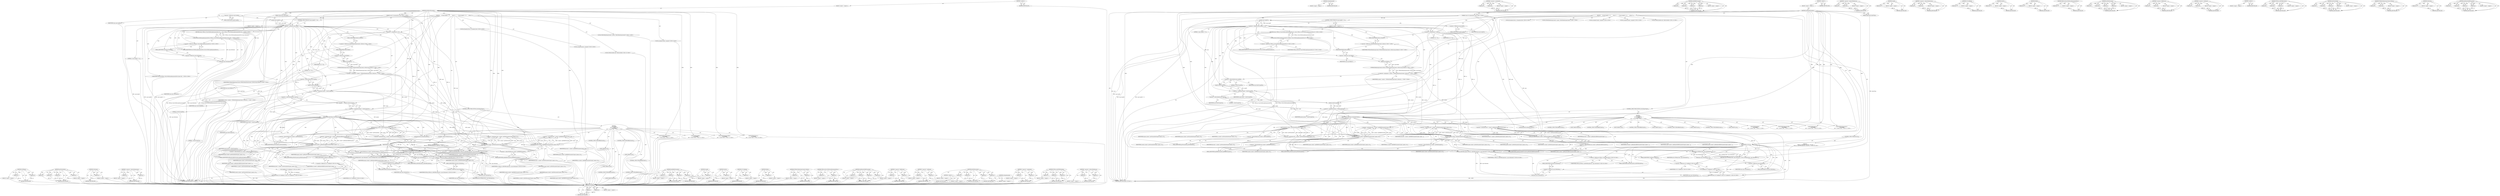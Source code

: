 digraph "&lt;operator&gt;.indirectFieldAccess" {
vulnerable_255 [label=<(METHOD,toV8Object)>];
vulnerable_256 [label=<(PARAM,p1)>];
vulnerable_257 [label=<(PARAM,p2)>];
vulnerable_258 [label=<(BLOCK,&lt;empty&gt;,&lt;empty&gt;)>];
vulnerable_259 [label=<(METHOD_RETURN,ANY)>];
vulnerable_238 [label=<(METHOD,notImplemented)>];
vulnerable_239 [label=<(BLOCK,&lt;empty&gt;,&lt;empty&gt;)>];
vulnerable_240 [label=<(METHOD_RETURN,ANY)>];
vulnerable_182 [label=<(METHOD,&lt;operator&gt;.assignment)>];
vulnerable_183 [label=<(PARAM,p1)>];
vulnerable_184 [label=<(PARAM,p2)>];
vulnerable_185 [label=<(BLOCK,&lt;empty&gt;,&lt;empty&gt;)>];
vulnerable_186 [label=<(METHOD_RETURN,ANY)>];
vulnerable_205 [label=<(METHOD,getBufferParameter)>];
vulnerable_206 [label=<(PARAM,p1)>];
vulnerable_207 [label=<(PARAM,p2)>];
vulnerable_208 [label=<(PARAM,p3)>];
vulnerable_209 [label=<(PARAM,p4)>];
vulnerable_210 [label=<(BLOCK,&lt;empty&gt;,&lt;empty&gt;)>];
vulnerable_211 [label=<(METHOD_RETURN,ANY)>];
vulnerable_6 [label=<(METHOD,&lt;global&gt;)<SUB>1</SUB>>];
vulnerable_7 [label=<(BLOCK,&lt;empty&gt;,&lt;empty&gt;)<SUB>1</SUB>>];
vulnerable_8 [label=<(METHOD,getObjectParameter)<SUB>1</SUB>>];
vulnerable_9 [label="<(PARAM,const v8::Arguments&amp; args)<SUB>1</SUB>>"];
vulnerable_10 [label=<(PARAM,ObjectType objectType)<SUB>1</SUB>>];
vulnerable_11 [label=<(BLOCK,{
     if (args.Length() != 2)
        return V...,{
     if (args.Length() != 2)
        return V...)<SUB>2</SUB>>];
vulnerable_12 [label=<(CONTROL_STRUCTURE,IF,if (args.Length() != 2))<SUB>3</SUB>>];
vulnerable_13 [label=<(&lt;operator&gt;.notEquals,args.Length() != 2)<SUB>3</SUB>>];
vulnerable_14 [label=<(Length,args.Length())<SUB>3</SUB>>];
vulnerable_15 [label=<(&lt;operator&gt;.fieldAccess,args.Length)<SUB>3</SUB>>];
vulnerable_16 [label=<(IDENTIFIER,args,args.Length())<SUB>3</SUB>>];
vulnerable_17 [label=<(FIELD_IDENTIFIER,Length,Length)<SUB>3</SUB>>];
vulnerable_18 [label=<(LITERAL,2,args.Length() != 2)<SUB>3</SUB>>];
vulnerable_19 [label=<(BLOCK,&lt;empty&gt;,&lt;empty&gt;)<SUB>4</SUB>>];
vulnerable_20 [label="<(RETURN,return V8Proxy::throwNotEnoughArgumentsError();,return V8Proxy::throwNotEnoughArgumentsError();)<SUB>4</SUB>>"];
vulnerable_21 [label="<(V8Proxy.throwNotEnoughArgumentsError,V8Proxy::throwNotEnoughArgumentsError())<SUB>4</SUB>>"];
vulnerable_22 [label="<(&lt;operator&gt;.fieldAccess,V8Proxy::throwNotEnoughArgumentsError)<SUB>4</SUB>>"];
vulnerable_23 [label="<(IDENTIFIER,V8Proxy,V8Proxy::throwNotEnoughArgumentsError())<SUB>4</SUB>>"];
vulnerable_24 [label=<(FIELD_IDENTIFIER,throwNotEnoughArgumentsError,throwNotEnoughArgumentsError)<SUB>4</SUB>>];
vulnerable_25 [label="<(LOCAL,ExceptionCode ec: ExceptionCode)<SUB>6</SUB>>"];
vulnerable_26 [label=<(&lt;operator&gt;.assignment,ec = 0)<SUB>6</SUB>>];
vulnerable_27 [label=<(IDENTIFIER,ec,ec = 0)<SUB>6</SUB>>];
vulnerable_28 [label=<(LITERAL,0,ec = 0)<SUB>6</SUB>>];
vulnerable_29 [label="<(LOCAL,WebGLRenderingContext* context: WebGLRenderingContext*)<SUB>7</SUB>>"];
vulnerable_30 [label="<(&lt;operator&gt;.assignment,* context = V8WebGLRenderingContext::toNative(a...)<SUB>7</SUB>>"];
vulnerable_31 [label="<(IDENTIFIER,context,* context = V8WebGLRenderingContext::toNative(a...)<SUB>7</SUB>>"];
vulnerable_32 [label="<(V8WebGLRenderingContext.toNative,V8WebGLRenderingContext::toNative(args.Holder()))<SUB>7</SUB>>"];
vulnerable_33 [label="<(&lt;operator&gt;.fieldAccess,V8WebGLRenderingContext::toNative)<SUB>7</SUB>>"];
vulnerable_34 [label="<(IDENTIFIER,V8WebGLRenderingContext,V8WebGLRenderingContext::toNative(args.Holder()))<SUB>7</SUB>>"];
vulnerable_35 [label=<(FIELD_IDENTIFIER,toNative,toNative)<SUB>7</SUB>>];
vulnerable_36 [label=<(Holder,args.Holder())<SUB>7</SUB>>];
vulnerable_37 [label=<(&lt;operator&gt;.fieldAccess,args.Holder)<SUB>7</SUB>>];
vulnerable_38 [label=<(IDENTIFIER,args,args.Holder())<SUB>7</SUB>>];
vulnerable_39 [label=<(FIELD_IDENTIFIER,Holder,Holder)<SUB>7</SUB>>];
vulnerable_40 [label="<(LOCAL,unsigned target: unsigned)<SUB>8</SUB>>"];
vulnerable_41 [label=<(&lt;operator&gt;.assignment,target = toInt32(args[0]))<SUB>8</SUB>>];
vulnerable_42 [label=<(IDENTIFIER,target,target = toInt32(args[0]))<SUB>8</SUB>>];
vulnerable_43 [label=<(toInt32,toInt32(args[0]))<SUB>8</SUB>>];
vulnerable_44 [label=<(&lt;operator&gt;.indirectIndexAccess,args[0])<SUB>8</SUB>>];
vulnerable_45 [label=<(IDENTIFIER,args,toInt32(args[0]))<SUB>8</SUB>>];
vulnerable_46 [label=<(LITERAL,0,toInt32(args[0]))<SUB>8</SUB>>];
vulnerable_47 [label="<(LOCAL,unsigned pname: unsigned)<SUB>9</SUB>>"];
vulnerable_48 [label=<(&lt;operator&gt;.assignment,pname = toInt32(args[1]))<SUB>9</SUB>>];
vulnerable_49 [label=<(IDENTIFIER,pname,pname = toInt32(args[1]))<SUB>9</SUB>>];
vulnerable_50 [label=<(toInt32,toInt32(args[1]))<SUB>9</SUB>>];
vulnerable_51 [label=<(&lt;operator&gt;.indirectIndexAccess,args[1])<SUB>9</SUB>>];
vulnerable_52 [label=<(IDENTIFIER,args,toInt32(args[1]))<SUB>9</SUB>>];
vulnerable_53 [label=<(LITERAL,1,toInt32(args[1]))<SUB>9</SUB>>];
vulnerable_54 [label="<(LOCAL,WebGLGetInfo info: WebGLGetInfo)<SUB>10</SUB>>"];
vulnerable_55 [label=<(CONTROL_STRUCTURE,SWITCH,switch(objectType))<SUB>11</SUB>>];
vulnerable_56 [label=<(IDENTIFIER,objectType,switch(objectType))<SUB>11</SUB>>];
vulnerable_57 [label="<(BLOCK,{
    case kBuffer:
        info = context-&gt;get...,{
    case kBuffer:
        info = context-&gt;get...)<SUB>11</SUB>>"];
vulnerable_58 [label=<(JUMP_TARGET,case)<SUB>12</SUB>>];
vulnerable_59 [label="<(IDENTIFIER,kBuffer,{
    case kBuffer:
        info = context-&gt;get...)<SUB>12</SUB>>"];
vulnerable_60 [label=<(&lt;operator&gt;.assignment,info = context-&gt;getBufferParameter(target, pnam...)<SUB>13</SUB>>];
vulnerable_61 [label=<(IDENTIFIER,info,info = context-&gt;getBufferParameter(target, pnam...)<SUB>13</SUB>>];
vulnerable_62 [label=<(getBufferParameter,context-&gt;getBufferParameter(target, pname, ec))<SUB>13</SUB>>];
vulnerable_63 [label=<(&lt;operator&gt;.indirectFieldAccess,context-&gt;getBufferParameter)<SUB>13</SUB>>];
vulnerable_64 [label=<(IDENTIFIER,context,context-&gt;getBufferParameter(target, pname, ec))<SUB>13</SUB>>];
vulnerable_65 [label=<(FIELD_IDENTIFIER,getBufferParameter,getBufferParameter)<SUB>13</SUB>>];
vulnerable_66 [label=<(IDENTIFIER,target,context-&gt;getBufferParameter(target, pname, ec))<SUB>13</SUB>>];
vulnerable_67 [label=<(IDENTIFIER,pname,context-&gt;getBufferParameter(target, pname, ec))<SUB>13</SUB>>];
vulnerable_68 [label=<(IDENTIFIER,ec,context-&gt;getBufferParameter(target, pname, ec))<SUB>13</SUB>>];
vulnerable_69 [label=<(CONTROL_STRUCTURE,BREAK,break;)<SUB>14</SUB>>];
vulnerable_70 [label=<(JUMP_TARGET,case)<SUB>15</SUB>>];
vulnerable_71 [label="<(IDENTIFIER,kRenderbuffer,{
    case kBuffer:
        info = context-&gt;get...)<SUB>15</SUB>>"];
vulnerable_72 [label=<(&lt;operator&gt;.assignment,info = context-&gt;getRenderbufferParameter(target...)<SUB>16</SUB>>];
vulnerable_73 [label=<(IDENTIFIER,info,info = context-&gt;getRenderbufferParameter(target...)<SUB>16</SUB>>];
vulnerable_74 [label=<(getRenderbufferParameter,context-&gt;getRenderbufferParameter(target, pname...)<SUB>16</SUB>>];
vulnerable_75 [label=<(&lt;operator&gt;.indirectFieldAccess,context-&gt;getRenderbufferParameter)<SUB>16</SUB>>];
vulnerable_76 [label=<(IDENTIFIER,context,context-&gt;getRenderbufferParameter(target, pname...)<SUB>16</SUB>>];
vulnerable_77 [label=<(FIELD_IDENTIFIER,getRenderbufferParameter,getRenderbufferParameter)<SUB>16</SUB>>];
vulnerable_78 [label=<(IDENTIFIER,target,context-&gt;getRenderbufferParameter(target, pname...)<SUB>16</SUB>>];
vulnerable_79 [label=<(IDENTIFIER,pname,context-&gt;getRenderbufferParameter(target, pname...)<SUB>16</SUB>>];
vulnerable_80 [label=<(IDENTIFIER,ec,context-&gt;getRenderbufferParameter(target, pname...)<SUB>16</SUB>>];
vulnerable_81 [label=<(CONTROL_STRUCTURE,BREAK,break;)<SUB>17</SUB>>];
vulnerable_82 [label=<(JUMP_TARGET,case)<SUB>18</SUB>>];
vulnerable_83 [label="<(IDENTIFIER,kTexture,{
    case kBuffer:
        info = context-&gt;get...)<SUB>18</SUB>>"];
vulnerable_84 [label=<(&lt;operator&gt;.assignment,info = context-&gt;getTexParameter(target, pname, ec))<SUB>19</SUB>>];
vulnerable_85 [label=<(IDENTIFIER,info,info = context-&gt;getTexParameter(target, pname, ec))<SUB>19</SUB>>];
vulnerable_86 [label=<(getTexParameter,context-&gt;getTexParameter(target, pname, ec))<SUB>19</SUB>>];
vulnerable_87 [label=<(&lt;operator&gt;.indirectFieldAccess,context-&gt;getTexParameter)<SUB>19</SUB>>];
vulnerable_88 [label=<(IDENTIFIER,context,context-&gt;getTexParameter(target, pname, ec))<SUB>19</SUB>>];
vulnerable_89 [label=<(FIELD_IDENTIFIER,getTexParameter,getTexParameter)<SUB>19</SUB>>];
vulnerable_90 [label=<(IDENTIFIER,target,context-&gt;getTexParameter(target, pname, ec))<SUB>19</SUB>>];
vulnerable_91 [label=<(IDENTIFIER,pname,context-&gt;getTexParameter(target, pname, ec))<SUB>19</SUB>>];
vulnerable_92 [label=<(IDENTIFIER,ec,context-&gt;getTexParameter(target, pname, ec))<SUB>19</SUB>>];
vulnerable_93 [label=<(CONTROL_STRUCTURE,BREAK,break;)<SUB>20</SUB>>];
vulnerable_94 [label=<(JUMP_TARGET,case)<SUB>21</SUB>>];
vulnerable_95 [label="<(IDENTIFIER,kVertexAttrib,{
    case kBuffer:
        info = context-&gt;get...)<SUB>21</SUB>>"];
vulnerable_96 [label=<(&lt;operator&gt;.assignment,info = context-&gt;getVertexAttrib(target, pname, ec))<SUB>22</SUB>>];
vulnerable_97 [label=<(IDENTIFIER,info,info = context-&gt;getVertexAttrib(target, pname, ec))<SUB>22</SUB>>];
vulnerable_98 [label=<(getVertexAttrib,context-&gt;getVertexAttrib(target, pname, ec))<SUB>22</SUB>>];
vulnerable_99 [label=<(&lt;operator&gt;.indirectFieldAccess,context-&gt;getVertexAttrib)<SUB>22</SUB>>];
vulnerable_100 [label=<(IDENTIFIER,context,context-&gt;getVertexAttrib(target, pname, ec))<SUB>22</SUB>>];
vulnerable_101 [label=<(FIELD_IDENTIFIER,getVertexAttrib,getVertexAttrib)<SUB>22</SUB>>];
vulnerable_102 [label=<(IDENTIFIER,target,context-&gt;getVertexAttrib(target, pname, ec))<SUB>22</SUB>>];
vulnerable_103 [label=<(IDENTIFIER,pname,context-&gt;getVertexAttrib(target, pname, ec))<SUB>22</SUB>>];
vulnerable_104 [label=<(IDENTIFIER,ec,context-&gt;getVertexAttrib(target, pname, ec))<SUB>22</SUB>>];
vulnerable_105 [label=<(CONTROL_STRUCTURE,BREAK,break;)<SUB>23</SUB>>];
vulnerable_106 [label=<(JUMP_TARGET,default)<SUB>24</SUB>>];
vulnerable_107 [label=<(notImplemented,notImplemented())<SUB>25</SUB>>];
vulnerable_108 [label=<(CONTROL_STRUCTURE,BREAK,break;)<SUB>26</SUB>>];
vulnerable_109 [label=<(CONTROL_STRUCTURE,IF,if (ec))<SUB>28</SUB>>];
vulnerable_110 [label=<(IDENTIFIER,ec,if (ec))<SUB>28</SUB>>];
vulnerable_111 [label="<(BLOCK,{
        V8Proxy::setDOMException(ec, args.Get...,{
        V8Proxy::setDOMException(ec, args.Get...)<SUB>28</SUB>>"];
vulnerable_112 [label="<(V8Proxy.setDOMException,V8Proxy::setDOMException(ec, args.GetIsolate()))<SUB>29</SUB>>"];
vulnerable_113 [label="<(&lt;operator&gt;.fieldAccess,V8Proxy::setDOMException)<SUB>29</SUB>>"];
vulnerable_114 [label="<(IDENTIFIER,V8Proxy,V8Proxy::setDOMException(ec, args.GetIsolate()))<SUB>29</SUB>>"];
vulnerable_115 [label=<(FIELD_IDENTIFIER,setDOMException,setDOMException)<SUB>29</SUB>>];
vulnerable_116 [label="<(IDENTIFIER,ec,V8Proxy::setDOMException(ec, args.GetIsolate()))<SUB>29</SUB>>"];
vulnerable_117 [label=<(GetIsolate,args.GetIsolate())<SUB>29</SUB>>];
vulnerable_118 [label=<(&lt;operator&gt;.fieldAccess,args.GetIsolate)<SUB>29</SUB>>];
vulnerable_119 [label=<(IDENTIFIER,args,args.GetIsolate())<SUB>29</SUB>>];
vulnerable_120 [label=<(FIELD_IDENTIFIER,GetIsolate,GetIsolate)<SUB>29</SUB>>];
vulnerable_121 [label="<(RETURN,return v8::Undefined();,return v8::Undefined();)<SUB>30</SUB>>"];
vulnerable_122 [label="<(v8.Undefined,v8::Undefined())<SUB>30</SUB>>"];
vulnerable_123 [label="<(&lt;operator&gt;.fieldAccess,v8::Undefined)<SUB>30</SUB>>"];
vulnerable_124 [label="<(IDENTIFIER,v8,v8::Undefined())<SUB>30</SUB>>"];
vulnerable_125 [label=<(FIELD_IDENTIFIER,Undefined,Undefined)<SUB>30</SUB>>];
vulnerable_126 [label=<(RETURN,return toV8Object(info, args.GetIsolate());,return toV8Object(info, args.GetIsolate());)<SUB>32</SUB>>];
vulnerable_127 [label=<(toV8Object,toV8Object(info, args.GetIsolate()))<SUB>32</SUB>>];
vulnerable_128 [label=<(IDENTIFIER,info,toV8Object(info, args.GetIsolate()))<SUB>32</SUB>>];
vulnerable_129 [label=<(GetIsolate,args.GetIsolate())<SUB>32</SUB>>];
vulnerable_130 [label=<(&lt;operator&gt;.fieldAccess,args.GetIsolate)<SUB>32</SUB>>];
vulnerable_131 [label=<(IDENTIFIER,args,args.GetIsolate())<SUB>32</SUB>>];
vulnerable_132 [label=<(FIELD_IDENTIFIER,GetIsolate,GetIsolate)<SUB>32</SUB>>];
vulnerable_133 [label=<(METHOD_RETURN,Handle&lt;v8.Value&gt;)<SUB>1</SUB>>];
vulnerable_135 [label=<(METHOD_RETURN,ANY)<SUB>1</SUB>>];
vulnerable_212 [label=<(METHOD,&lt;operator&gt;.indirectFieldAccess)>];
vulnerable_213 [label=<(PARAM,p1)>];
vulnerable_214 [label=<(PARAM,p2)>];
vulnerable_215 [label=<(BLOCK,&lt;empty&gt;,&lt;empty&gt;)>];
vulnerable_216 [label=<(METHOD_RETURN,ANY)>];
vulnerable_169 [label=<(METHOD,Length)>];
vulnerable_170 [label=<(PARAM,p1)>];
vulnerable_171 [label=<(BLOCK,&lt;empty&gt;,&lt;empty&gt;)>];
vulnerable_172 [label=<(METHOD_RETURN,ANY)>];
vulnerable_200 [label=<(METHOD,&lt;operator&gt;.indirectIndexAccess)>];
vulnerable_201 [label=<(PARAM,p1)>];
vulnerable_202 [label=<(PARAM,p2)>];
vulnerable_203 [label=<(BLOCK,&lt;empty&gt;,&lt;empty&gt;)>];
vulnerable_204 [label=<(METHOD_RETURN,ANY)>];
vulnerable_251 [label=<(METHOD,v8.Undefined)>];
vulnerable_252 [label=<(PARAM,p1)>];
vulnerable_253 [label=<(BLOCK,&lt;empty&gt;,&lt;empty&gt;)>];
vulnerable_254 [label=<(METHOD_RETURN,ANY)>];
vulnerable_196 [label=<(METHOD,toInt32)>];
vulnerable_197 [label=<(PARAM,p1)>];
vulnerable_198 [label=<(BLOCK,&lt;empty&gt;,&lt;empty&gt;)>];
vulnerable_199 [label=<(METHOD_RETURN,ANY)>];
vulnerable_192 [label=<(METHOD,Holder)>];
vulnerable_193 [label=<(PARAM,p1)>];
vulnerable_194 [label=<(BLOCK,&lt;empty&gt;,&lt;empty&gt;)>];
vulnerable_195 [label=<(METHOD_RETURN,ANY)>];
vulnerable_178 [label=<(METHOD,V8Proxy.throwNotEnoughArgumentsError)>];
vulnerable_179 [label=<(PARAM,p1)>];
vulnerable_180 [label=<(BLOCK,&lt;empty&gt;,&lt;empty&gt;)>];
vulnerable_181 [label=<(METHOD_RETURN,ANY)>];
vulnerable_224 [label=<(METHOD,getTexParameter)>];
vulnerable_225 [label=<(PARAM,p1)>];
vulnerable_226 [label=<(PARAM,p2)>];
vulnerable_227 [label=<(PARAM,p3)>];
vulnerable_228 [label=<(PARAM,p4)>];
vulnerable_229 [label=<(BLOCK,&lt;empty&gt;,&lt;empty&gt;)>];
vulnerable_230 [label=<(METHOD_RETURN,ANY)>];
vulnerable_173 [label=<(METHOD,&lt;operator&gt;.fieldAccess)>];
vulnerable_174 [label=<(PARAM,p1)>];
vulnerable_175 [label=<(PARAM,p2)>];
vulnerable_176 [label=<(BLOCK,&lt;empty&gt;,&lt;empty&gt;)>];
vulnerable_177 [label=<(METHOD_RETURN,ANY)>];
vulnerable_164 [label=<(METHOD,&lt;operator&gt;.notEquals)>];
vulnerable_165 [label=<(PARAM,p1)>];
vulnerable_166 [label=<(PARAM,p2)>];
vulnerable_167 [label=<(BLOCK,&lt;empty&gt;,&lt;empty&gt;)>];
vulnerable_168 [label=<(METHOD_RETURN,ANY)>];
vulnerable_158 [label=<(METHOD,&lt;global&gt;)<SUB>1</SUB>>];
vulnerable_159 [label=<(BLOCK,&lt;empty&gt;,&lt;empty&gt;)>];
vulnerable_160 [label=<(METHOD_RETURN,ANY)>];
vulnerable_241 [label=<(METHOD,V8Proxy.setDOMException)>];
vulnerable_242 [label=<(PARAM,p1)>];
vulnerable_243 [label=<(PARAM,p2)>];
vulnerable_244 [label=<(PARAM,p3)>];
vulnerable_245 [label=<(BLOCK,&lt;empty&gt;,&lt;empty&gt;)>];
vulnerable_246 [label=<(METHOD_RETURN,ANY)>];
vulnerable_231 [label=<(METHOD,getVertexAttrib)>];
vulnerable_232 [label=<(PARAM,p1)>];
vulnerable_233 [label=<(PARAM,p2)>];
vulnerable_234 [label=<(PARAM,p3)>];
vulnerable_235 [label=<(PARAM,p4)>];
vulnerable_236 [label=<(BLOCK,&lt;empty&gt;,&lt;empty&gt;)>];
vulnerable_237 [label=<(METHOD_RETURN,ANY)>];
vulnerable_187 [label=<(METHOD,V8WebGLRenderingContext.toNative)>];
vulnerable_188 [label=<(PARAM,p1)>];
vulnerable_189 [label=<(PARAM,p2)>];
vulnerable_190 [label=<(BLOCK,&lt;empty&gt;,&lt;empty&gt;)>];
vulnerable_191 [label=<(METHOD_RETURN,ANY)>];
vulnerable_247 [label=<(METHOD,GetIsolate)>];
vulnerable_248 [label=<(PARAM,p1)>];
vulnerable_249 [label=<(BLOCK,&lt;empty&gt;,&lt;empty&gt;)>];
vulnerable_250 [label=<(METHOD_RETURN,ANY)>];
vulnerable_217 [label=<(METHOD,getRenderbufferParameter)>];
vulnerable_218 [label=<(PARAM,p1)>];
vulnerable_219 [label=<(PARAM,p2)>];
vulnerable_220 [label=<(PARAM,p3)>];
vulnerable_221 [label=<(PARAM,p4)>];
vulnerable_222 [label=<(BLOCK,&lt;empty&gt;,&lt;empty&gt;)>];
vulnerable_223 [label=<(METHOD_RETURN,ANY)>];
fixed_260 [label=<(METHOD,toV8Object)>];
fixed_261 [label=<(PARAM,p1)>];
fixed_262 [label=<(PARAM,p2)>];
fixed_263 [label=<(BLOCK,&lt;empty&gt;,&lt;empty&gt;)>];
fixed_264 [label=<(METHOD_RETURN,ANY)>];
fixed_240 [label=<(METHOD,getVertexAttrib)>];
fixed_241 [label=<(PARAM,p1)>];
fixed_242 [label=<(PARAM,p2)>];
fixed_243 [label=<(PARAM,p3)>];
fixed_244 [label=<(PARAM,p4)>];
fixed_245 [label=<(BLOCK,&lt;empty&gt;,&lt;empty&gt;)>];
fixed_246 [label=<(METHOD_RETURN,ANY)>];
fixed_187 [label=<(METHOD,GetIsolate)>];
fixed_188 [label=<(PARAM,p1)>];
fixed_189 [label=<(BLOCK,&lt;empty&gt;,&lt;empty&gt;)>];
fixed_190 [label=<(METHOD_RETURN,ANY)>];
fixed_209 [label=<(METHOD,&lt;operator&gt;.indirectIndexAccess)>];
fixed_210 [label=<(PARAM,p1)>];
fixed_211 [label=<(PARAM,p2)>];
fixed_212 [label=<(BLOCK,&lt;empty&gt;,&lt;empty&gt;)>];
fixed_213 [label=<(METHOD_RETURN,ANY)>];
fixed_6 [label=<(METHOD,&lt;global&gt;)<SUB>1</SUB>>];
fixed_7 [label=<(BLOCK,&lt;empty&gt;,&lt;empty&gt;)<SUB>1</SUB>>];
fixed_8 [label=<(METHOD,getObjectParameter)<SUB>1</SUB>>];
fixed_9 [label="<(PARAM,const v8::Arguments&amp; args)<SUB>1</SUB>>"];
fixed_10 [label=<(PARAM,ObjectType objectType)<SUB>1</SUB>>];
fixed_11 [label=<(BLOCK,{
     if (args.Length() != 2)
        return V...,{
     if (args.Length() != 2)
        return V...)<SUB>2</SUB>>];
fixed_12 [label=<(CONTROL_STRUCTURE,IF,if (args.Length() != 2))<SUB>3</SUB>>];
fixed_13 [label=<(&lt;operator&gt;.notEquals,args.Length() != 2)<SUB>3</SUB>>];
fixed_14 [label=<(Length,args.Length())<SUB>3</SUB>>];
fixed_15 [label=<(&lt;operator&gt;.fieldAccess,args.Length)<SUB>3</SUB>>];
fixed_16 [label=<(IDENTIFIER,args,args.Length())<SUB>3</SUB>>];
fixed_17 [label=<(FIELD_IDENTIFIER,Length,Length)<SUB>3</SUB>>];
fixed_18 [label=<(LITERAL,2,args.Length() != 2)<SUB>3</SUB>>];
fixed_19 [label=<(BLOCK,&lt;empty&gt;,&lt;empty&gt;)<SUB>4</SUB>>];
fixed_20 [label="<(RETURN,return V8Proxy::throwNotEnoughArgumentsError(ar...,return V8Proxy::throwNotEnoughArgumentsError(ar...)<SUB>4</SUB>>"];
fixed_21 [label="<(V8Proxy.throwNotEnoughArgumentsError,V8Proxy::throwNotEnoughArgumentsError(args.GetI...)<SUB>4</SUB>>"];
fixed_22 [label="<(&lt;operator&gt;.fieldAccess,V8Proxy::throwNotEnoughArgumentsError)<SUB>4</SUB>>"];
fixed_23 [label="<(IDENTIFIER,V8Proxy,V8Proxy::throwNotEnoughArgumentsError(args.GetI...)<SUB>4</SUB>>"];
fixed_24 [label=<(FIELD_IDENTIFIER,throwNotEnoughArgumentsError,throwNotEnoughArgumentsError)<SUB>4</SUB>>];
fixed_25 [label=<(GetIsolate,args.GetIsolate())<SUB>4</SUB>>];
fixed_26 [label=<(&lt;operator&gt;.fieldAccess,args.GetIsolate)<SUB>4</SUB>>];
fixed_27 [label=<(IDENTIFIER,args,args.GetIsolate())<SUB>4</SUB>>];
fixed_28 [label=<(FIELD_IDENTIFIER,GetIsolate,GetIsolate)<SUB>4</SUB>>];
fixed_29 [label="<(LOCAL,ExceptionCode ec: ExceptionCode)<SUB>6</SUB>>"];
fixed_30 [label=<(&lt;operator&gt;.assignment,ec = 0)<SUB>6</SUB>>];
fixed_31 [label=<(IDENTIFIER,ec,ec = 0)<SUB>6</SUB>>];
fixed_32 [label=<(LITERAL,0,ec = 0)<SUB>6</SUB>>];
fixed_33 [label="<(LOCAL,WebGLRenderingContext* context: WebGLRenderingContext*)<SUB>7</SUB>>"];
fixed_34 [label="<(&lt;operator&gt;.assignment,* context = V8WebGLRenderingContext::toNative(a...)<SUB>7</SUB>>"];
fixed_35 [label="<(IDENTIFIER,context,* context = V8WebGLRenderingContext::toNative(a...)<SUB>7</SUB>>"];
fixed_36 [label="<(V8WebGLRenderingContext.toNative,V8WebGLRenderingContext::toNative(args.Holder()))<SUB>7</SUB>>"];
fixed_37 [label="<(&lt;operator&gt;.fieldAccess,V8WebGLRenderingContext::toNative)<SUB>7</SUB>>"];
fixed_38 [label="<(IDENTIFIER,V8WebGLRenderingContext,V8WebGLRenderingContext::toNative(args.Holder()))<SUB>7</SUB>>"];
fixed_39 [label=<(FIELD_IDENTIFIER,toNative,toNative)<SUB>7</SUB>>];
fixed_40 [label=<(Holder,args.Holder())<SUB>7</SUB>>];
fixed_41 [label=<(&lt;operator&gt;.fieldAccess,args.Holder)<SUB>7</SUB>>];
fixed_42 [label=<(IDENTIFIER,args,args.Holder())<SUB>7</SUB>>];
fixed_43 [label=<(FIELD_IDENTIFIER,Holder,Holder)<SUB>7</SUB>>];
fixed_44 [label="<(LOCAL,unsigned target: unsigned)<SUB>8</SUB>>"];
fixed_45 [label=<(&lt;operator&gt;.assignment,target = toInt32(args[0]))<SUB>8</SUB>>];
fixed_46 [label=<(IDENTIFIER,target,target = toInt32(args[0]))<SUB>8</SUB>>];
fixed_47 [label=<(toInt32,toInt32(args[0]))<SUB>8</SUB>>];
fixed_48 [label=<(&lt;operator&gt;.indirectIndexAccess,args[0])<SUB>8</SUB>>];
fixed_49 [label=<(IDENTIFIER,args,toInt32(args[0]))<SUB>8</SUB>>];
fixed_50 [label=<(LITERAL,0,toInt32(args[0]))<SUB>8</SUB>>];
fixed_51 [label="<(LOCAL,unsigned pname: unsigned)<SUB>9</SUB>>"];
fixed_52 [label=<(&lt;operator&gt;.assignment,pname = toInt32(args[1]))<SUB>9</SUB>>];
fixed_53 [label=<(IDENTIFIER,pname,pname = toInt32(args[1]))<SUB>9</SUB>>];
fixed_54 [label=<(toInt32,toInt32(args[1]))<SUB>9</SUB>>];
fixed_55 [label=<(&lt;operator&gt;.indirectIndexAccess,args[1])<SUB>9</SUB>>];
fixed_56 [label=<(IDENTIFIER,args,toInt32(args[1]))<SUB>9</SUB>>];
fixed_57 [label=<(LITERAL,1,toInt32(args[1]))<SUB>9</SUB>>];
fixed_58 [label="<(LOCAL,WebGLGetInfo info: WebGLGetInfo)<SUB>10</SUB>>"];
fixed_59 [label=<(CONTROL_STRUCTURE,SWITCH,switch(objectType))<SUB>11</SUB>>];
fixed_60 [label=<(IDENTIFIER,objectType,switch(objectType))<SUB>11</SUB>>];
fixed_61 [label="<(BLOCK,{
    case kBuffer:
        info = context-&gt;get...,{
    case kBuffer:
        info = context-&gt;get...)<SUB>11</SUB>>"];
fixed_62 [label=<(JUMP_TARGET,case)<SUB>12</SUB>>];
fixed_63 [label="<(IDENTIFIER,kBuffer,{
    case kBuffer:
        info = context-&gt;get...)<SUB>12</SUB>>"];
fixed_64 [label=<(&lt;operator&gt;.assignment,info = context-&gt;getBufferParameter(target, pnam...)<SUB>13</SUB>>];
fixed_65 [label=<(IDENTIFIER,info,info = context-&gt;getBufferParameter(target, pnam...)<SUB>13</SUB>>];
fixed_66 [label=<(getBufferParameter,context-&gt;getBufferParameter(target, pname, ec))<SUB>13</SUB>>];
fixed_67 [label=<(&lt;operator&gt;.indirectFieldAccess,context-&gt;getBufferParameter)<SUB>13</SUB>>];
fixed_68 [label=<(IDENTIFIER,context,context-&gt;getBufferParameter(target, pname, ec))<SUB>13</SUB>>];
fixed_69 [label=<(FIELD_IDENTIFIER,getBufferParameter,getBufferParameter)<SUB>13</SUB>>];
fixed_70 [label=<(IDENTIFIER,target,context-&gt;getBufferParameter(target, pname, ec))<SUB>13</SUB>>];
fixed_71 [label=<(IDENTIFIER,pname,context-&gt;getBufferParameter(target, pname, ec))<SUB>13</SUB>>];
fixed_72 [label=<(IDENTIFIER,ec,context-&gt;getBufferParameter(target, pname, ec))<SUB>13</SUB>>];
fixed_73 [label=<(CONTROL_STRUCTURE,BREAK,break;)<SUB>14</SUB>>];
fixed_74 [label=<(JUMP_TARGET,case)<SUB>15</SUB>>];
fixed_75 [label="<(IDENTIFIER,kRenderbuffer,{
    case kBuffer:
        info = context-&gt;get...)<SUB>15</SUB>>"];
fixed_76 [label=<(&lt;operator&gt;.assignment,info = context-&gt;getRenderbufferParameter(target...)<SUB>16</SUB>>];
fixed_77 [label=<(IDENTIFIER,info,info = context-&gt;getRenderbufferParameter(target...)<SUB>16</SUB>>];
fixed_78 [label=<(getRenderbufferParameter,context-&gt;getRenderbufferParameter(target, pname...)<SUB>16</SUB>>];
fixed_79 [label=<(&lt;operator&gt;.indirectFieldAccess,context-&gt;getRenderbufferParameter)<SUB>16</SUB>>];
fixed_80 [label=<(IDENTIFIER,context,context-&gt;getRenderbufferParameter(target, pname...)<SUB>16</SUB>>];
fixed_81 [label=<(FIELD_IDENTIFIER,getRenderbufferParameter,getRenderbufferParameter)<SUB>16</SUB>>];
fixed_82 [label=<(IDENTIFIER,target,context-&gt;getRenderbufferParameter(target, pname...)<SUB>16</SUB>>];
fixed_83 [label=<(IDENTIFIER,pname,context-&gt;getRenderbufferParameter(target, pname...)<SUB>16</SUB>>];
fixed_84 [label=<(IDENTIFIER,ec,context-&gt;getRenderbufferParameter(target, pname...)<SUB>16</SUB>>];
fixed_85 [label=<(CONTROL_STRUCTURE,BREAK,break;)<SUB>17</SUB>>];
fixed_86 [label=<(JUMP_TARGET,case)<SUB>18</SUB>>];
fixed_87 [label="<(IDENTIFIER,kTexture,{
    case kBuffer:
        info = context-&gt;get...)<SUB>18</SUB>>"];
fixed_88 [label=<(&lt;operator&gt;.assignment,info = context-&gt;getTexParameter(target, pname, ec))<SUB>19</SUB>>];
fixed_89 [label=<(IDENTIFIER,info,info = context-&gt;getTexParameter(target, pname, ec))<SUB>19</SUB>>];
fixed_90 [label=<(getTexParameter,context-&gt;getTexParameter(target, pname, ec))<SUB>19</SUB>>];
fixed_91 [label=<(&lt;operator&gt;.indirectFieldAccess,context-&gt;getTexParameter)<SUB>19</SUB>>];
fixed_92 [label=<(IDENTIFIER,context,context-&gt;getTexParameter(target, pname, ec))<SUB>19</SUB>>];
fixed_93 [label=<(FIELD_IDENTIFIER,getTexParameter,getTexParameter)<SUB>19</SUB>>];
fixed_94 [label=<(IDENTIFIER,target,context-&gt;getTexParameter(target, pname, ec))<SUB>19</SUB>>];
fixed_95 [label=<(IDENTIFIER,pname,context-&gt;getTexParameter(target, pname, ec))<SUB>19</SUB>>];
fixed_96 [label=<(IDENTIFIER,ec,context-&gt;getTexParameter(target, pname, ec))<SUB>19</SUB>>];
fixed_97 [label=<(CONTROL_STRUCTURE,BREAK,break;)<SUB>20</SUB>>];
fixed_98 [label=<(JUMP_TARGET,case)<SUB>21</SUB>>];
fixed_99 [label="<(IDENTIFIER,kVertexAttrib,{
    case kBuffer:
        info = context-&gt;get...)<SUB>21</SUB>>"];
fixed_100 [label=<(&lt;operator&gt;.assignment,info = context-&gt;getVertexAttrib(target, pname, ec))<SUB>22</SUB>>];
fixed_101 [label=<(IDENTIFIER,info,info = context-&gt;getVertexAttrib(target, pname, ec))<SUB>22</SUB>>];
fixed_102 [label=<(getVertexAttrib,context-&gt;getVertexAttrib(target, pname, ec))<SUB>22</SUB>>];
fixed_103 [label=<(&lt;operator&gt;.indirectFieldAccess,context-&gt;getVertexAttrib)<SUB>22</SUB>>];
fixed_104 [label=<(IDENTIFIER,context,context-&gt;getVertexAttrib(target, pname, ec))<SUB>22</SUB>>];
fixed_105 [label=<(FIELD_IDENTIFIER,getVertexAttrib,getVertexAttrib)<SUB>22</SUB>>];
fixed_106 [label=<(IDENTIFIER,target,context-&gt;getVertexAttrib(target, pname, ec))<SUB>22</SUB>>];
fixed_107 [label=<(IDENTIFIER,pname,context-&gt;getVertexAttrib(target, pname, ec))<SUB>22</SUB>>];
fixed_108 [label=<(IDENTIFIER,ec,context-&gt;getVertexAttrib(target, pname, ec))<SUB>22</SUB>>];
fixed_109 [label=<(CONTROL_STRUCTURE,BREAK,break;)<SUB>23</SUB>>];
fixed_110 [label=<(JUMP_TARGET,default)<SUB>24</SUB>>];
fixed_111 [label=<(notImplemented,notImplemented())<SUB>25</SUB>>];
fixed_112 [label=<(CONTROL_STRUCTURE,BREAK,break;)<SUB>26</SUB>>];
fixed_113 [label=<(CONTROL_STRUCTURE,IF,if (ec))<SUB>28</SUB>>];
fixed_114 [label=<(IDENTIFIER,ec,if (ec))<SUB>28</SUB>>];
fixed_115 [label="<(BLOCK,{
        V8Proxy::setDOMException(ec, args.Get...,{
        V8Proxy::setDOMException(ec, args.Get...)<SUB>28</SUB>>"];
fixed_116 [label="<(V8Proxy.setDOMException,V8Proxy::setDOMException(ec, args.GetIsolate()))<SUB>29</SUB>>"];
fixed_117 [label="<(&lt;operator&gt;.fieldAccess,V8Proxy::setDOMException)<SUB>29</SUB>>"];
fixed_118 [label="<(IDENTIFIER,V8Proxy,V8Proxy::setDOMException(ec, args.GetIsolate()))<SUB>29</SUB>>"];
fixed_119 [label=<(FIELD_IDENTIFIER,setDOMException,setDOMException)<SUB>29</SUB>>];
fixed_120 [label="<(IDENTIFIER,ec,V8Proxy::setDOMException(ec, args.GetIsolate()))<SUB>29</SUB>>"];
fixed_121 [label=<(GetIsolate,args.GetIsolate())<SUB>29</SUB>>];
fixed_122 [label=<(&lt;operator&gt;.fieldAccess,args.GetIsolate)<SUB>29</SUB>>];
fixed_123 [label=<(IDENTIFIER,args,args.GetIsolate())<SUB>29</SUB>>];
fixed_124 [label=<(FIELD_IDENTIFIER,GetIsolate,GetIsolate)<SUB>29</SUB>>];
fixed_125 [label="<(RETURN,return v8::Undefined();,return v8::Undefined();)<SUB>30</SUB>>"];
fixed_126 [label="<(v8.Undefined,v8::Undefined())<SUB>30</SUB>>"];
fixed_127 [label="<(&lt;operator&gt;.fieldAccess,v8::Undefined)<SUB>30</SUB>>"];
fixed_128 [label="<(IDENTIFIER,v8,v8::Undefined())<SUB>30</SUB>>"];
fixed_129 [label=<(FIELD_IDENTIFIER,Undefined,Undefined)<SUB>30</SUB>>];
fixed_130 [label=<(RETURN,return toV8Object(info, args.GetIsolate());,return toV8Object(info, args.GetIsolate());)<SUB>32</SUB>>];
fixed_131 [label=<(toV8Object,toV8Object(info, args.GetIsolate()))<SUB>32</SUB>>];
fixed_132 [label=<(IDENTIFIER,info,toV8Object(info, args.GetIsolate()))<SUB>32</SUB>>];
fixed_133 [label=<(GetIsolate,args.GetIsolate())<SUB>32</SUB>>];
fixed_134 [label=<(&lt;operator&gt;.fieldAccess,args.GetIsolate)<SUB>32</SUB>>];
fixed_135 [label=<(IDENTIFIER,args,args.GetIsolate())<SUB>32</SUB>>];
fixed_136 [label=<(FIELD_IDENTIFIER,GetIsolate,GetIsolate)<SUB>32</SUB>>];
fixed_137 [label=<(METHOD_RETURN,Handle&lt;v8.Value&gt;)<SUB>1</SUB>>];
fixed_139 [label=<(METHOD_RETURN,ANY)<SUB>1</SUB>>];
fixed_214 [label=<(METHOD,getBufferParameter)>];
fixed_215 [label=<(PARAM,p1)>];
fixed_216 [label=<(PARAM,p2)>];
fixed_217 [label=<(PARAM,p3)>];
fixed_218 [label=<(PARAM,p4)>];
fixed_219 [label=<(BLOCK,&lt;empty&gt;,&lt;empty&gt;)>];
fixed_220 [label=<(METHOD_RETURN,ANY)>];
fixed_173 [label=<(METHOD,Length)>];
fixed_174 [label=<(PARAM,p1)>];
fixed_175 [label=<(BLOCK,&lt;empty&gt;,&lt;empty&gt;)>];
fixed_176 [label=<(METHOD_RETURN,ANY)>];
fixed_205 [label=<(METHOD,toInt32)>];
fixed_206 [label=<(PARAM,p1)>];
fixed_207 [label=<(BLOCK,&lt;empty&gt;,&lt;empty&gt;)>];
fixed_208 [label=<(METHOD_RETURN,ANY)>];
fixed_256 [label=<(METHOD,v8.Undefined)>];
fixed_257 [label=<(PARAM,p1)>];
fixed_258 [label=<(BLOCK,&lt;empty&gt;,&lt;empty&gt;)>];
fixed_259 [label=<(METHOD_RETURN,ANY)>];
fixed_201 [label=<(METHOD,Holder)>];
fixed_202 [label=<(PARAM,p1)>];
fixed_203 [label=<(BLOCK,&lt;empty&gt;,&lt;empty&gt;)>];
fixed_204 [label=<(METHOD_RETURN,ANY)>];
fixed_196 [label=<(METHOD,V8WebGLRenderingContext.toNative)>];
fixed_197 [label=<(PARAM,p1)>];
fixed_198 [label=<(PARAM,p2)>];
fixed_199 [label=<(BLOCK,&lt;empty&gt;,&lt;empty&gt;)>];
fixed_200 [label=<(METHOD_RETURN,ANY)>];
fixed_182 [label=<(METHOD,V8Proxy.throwNotEnoughArgumentsError)>];
fixed_183 [label=<(PARAM,p1)>];
fixed_184 [label=<(PARAM,p2)>];
fixed_185 [label=<(BLOCK,&lt;empty&gt;,&lt;empty&gt;)>];
fixed_186 [label=<(METHOD_RETURN,ANY)>];
fixed_226 [label=<(METHOD,getRenderbufferParameter)>];
fixed_227 [label=<(PARAM,p1)>];
fixed_228 [label=<(PARAM,p2)>];
fixed_229 [label=<(PARAM,p3)>];
fixed_230 [label=<(PARAM,p4)>];
fixed_231 [label=<(BLOCK,&lt;empty&gt;,&lt;empty&gt;)>];
fixed_232 [label=<(METHOD_RETURN,ANY)>];
fixed_177 [label=<(METHOD,&lt;operator&gt;.fieldAccess)>];
fixed_178 [label=<(PARAM,p1)>];
fixed_179 [label=<(PARAM,p2)>];
fixed_180 [label=<(BLOCK,&lt;empty&gt;,&lt;empty&gt;)>];
fixed_181 [label=<(METHOD_RETURN,ANY)>];
fixed_168 [label=<(METHOD,&lt;operator&gt;.notEquals)>];
fixed_169 [label=<(PARAM,p1)>];
fixed_170 [label=<(PARAM,p2)>];
fixed_171 [label=<(BLOCK,&lt;empty&gt;,&lt;empty&gt;)>];
fixed_172 [label=<(METHOD_RETURN,ANY)>];
fixed_162 [label=<(METHOD,&lt;global&gt;)<SUB>1</SUB>>];
fixed_163 [label=<(BLOCK,&lt;empty&gt;,&lt;empty&gt;)>];
fixed_164 [label=<(METHOD_RETURN,ANY)>];
fixed_247 [label=<(METHOD,notImplemented)>];
fixed_248 [label=<(BLOCK,&lt;empty&gt;,&lt;empty&gt;)>];
fixed_249 [label=<(METHOD_RETURN,ANY)>];
fixed_233 [label=<(METHOD,getTexParameter)>];
fixed_234 [label=<(PARAM,p1)>];
fixed_235 [label=<(PARAM,p2)>];
fixed_236 [label=<(PARAM,p3)>];
fixed_237 [label=<(PARAM,p4)>];
fixed_238 [label=<(BLOCK,&lt;empty&gt;,&lt;empty&gt;)>];
fixed_239 [label=<(METHOD_RETURN,ANY)>];
fixed_191 [label=<(METHOD,&lt;operator&gt;.assignment)>];
fixed_192 [label=<(PARAM,p1)>];
fixed_193 [label=<(PARAM,p2)>];
fixed_194 [label=<(BLOCK,&lt;empty&gt;,&lt;empty&gt;)>];
fixed_195 [label=<(METHOD_RETURN,ANY)>];
fixed_250 [label=<(METHOD,V8Proxy.setDOMException)>];
fixed_251 [label=<(PARAM,p1)>];
fixed_252 [label=<(PARAM,p2)>];
fixed_253 [label=<(PARAM,p3)>];
fixed_254 [label=<(BLOCK,&lt;empty&gt;,&lt;empty&gt;)>];
fixed_255 [label=<(METHOD_RETURN,ANY)>];
fixed_221 [label=<(METHOD,&lt;operator&gt;.indirectFieldAccess)>];
fixed_222 [label=<(PARAM,p1)>];
fixed_223 [label=<(PARAM,p2)>];
fixed_224 [label=<(BLOCK,&lt;empty&gt;,&lt;empty&gt;)>];
fixed_225 [label=<(METHOD_RETURN,ANY)>];
vulnerable_255 -> vulnerable_256  [key=0, label="AST: "];
vulnerable_255 -> vulnerable_256  [key=1, label="DDG: "];
vulnerable_255 -> vulnerable_258  [key=0, label="AST: "];
vulnerable_255 -> vulnerable_257  [key=0, label="AST: "];
vulnerable_255 -> vulnerable_257  [key=1, label="DDG: "];
vulnerable_255 -> vulnerable_259  [key=0, label="AST: "];
vulnerable_255 -> vulnerable_259  [key=1, label="CFG: "];
vulnerable_256 -> vulnerable_259  [key=0, label="DDG: p1"];
vulnerable_257 -> vulnerable_259  [key=0, label="DDG: p2"];
vulnerable_238 -> vulnerable_239  [key=0, label="AST: "];
vulnerable_238 -> vulnerable_240  [key=0, label="AST: "];
vulnerable_238 -> vulnerable_240  [key=1, label="CFG: "];
vulnerable_182 -> vulnerable_183  [key=0, label="AST: "];
vulnerable_182 -> vulnerable_183  [key=1, label="DDG: "];
vulnerable_182 -> vulnerable_185  [key=0, label="AST: "];
vulnerable_182 -> vulnerable_184  [key=0, label="AST: "];
vulnerable_182 -> vulnerable_184  [key=1, label="DDG: "];
vulnerable_182 -> vulnerable_186  [key=0, label="AST: "];
vulnerable_182 -> vulnerable_186  [key=1, label="CFG: "];
vulnerable_183 -> vulnerable_186  [key=0, label="DDG: p1"];
vulnerable_184 -> vulnerable_186  [key=0, label="DDG: p2"];
vulnerable_205 -> vulnerable_206  [key=0, label="AST: "];
vulnerable_205 -> vulnerable_206  [key=1, label="DDG: "];
vulnerable_205 -> vulnerable_210  [key=0, label="AST: "];
vulnerable_205 -> vulnerable_207  [key=0, label="AST: "];
vulnerable_205 -> vulnerable_207  [key=1, label="DDG: "];
vulnerable_205 -> vulnerable_211  [key=0, label="AST: "];
vulnerable_205 -> vulnerable_211  [key=1, label="CFG: "];
vulnerable_205 -> vulnerable_208  [key=0, label="AST: "];
vulnerable_205 -> vulnerable_208  [key=1, label="DDG: "];
vulnerable_205 -> vulnerable_209  [key=0, label="AST: "];
vulnerable_205 -> vulnerable_209  [key=1, label="DDG: "];
vulnerable_206 -> vulnerable_211  [key=0, label="DDG: p1"];
vulnerable_207 -> vulnerable_211  [key=0, label="DDG: p2"];
vulnerable_208 -> vulnerable_211  [key=0, label="DDG: p3"];
vulnerable_209 -> vulnerable_211  [key=0, label="DDG: p4"];
vulnerable_6 -> vulnerable_7  [key=0, label="AST: "];
vulnerable_6 -> vulnerable_135  [key=0, label="AST: "];
vulnerable_6 -> vulnerable_135  [key=1, label="CFG: "];
vulnerable_7 -> vulnerable_8  [key=0, label="AST: "];
vulnerable_8 -> vulnerable_9  [key=0, label="AST: "];
vulnerable_8 -> vulnerable_9  [key=1, label="DDG: "];
vulnerable_8 -> vulnerable_10  [key=0, label="AST: "];
vulnerable_8 -> vulnerable_10  [key=1, label="DDG: "];
vulnerable_8 -> vulnerable_11  [key=0, label="AST: "];
vulnerable_8 -> vulnerable_133  [key=0, label="AST: "];
vulnerable_8 -> vulnerable_17  [key=0, label="CFG: "];
vulnerable_8 -> vulnerable_26  [key=0, label="DDG: "];
vulnerable_8 -> vulnerable_56  [key=0, label="DDG: "];
vulnerable_8 -> vulnerable_110  [key=0, label="DDG: "];
vulnerable_8 -> vulnerable_13  [key=0, label="DDG: "];
vulnerable_8 -> vulnerable_59  [key=0, label="DDG: "];
vulnerable_8 -> vulnerable_71  [key=0, label="DDG: "];
vulnerable_8 -> vulnerable_83  [key=0, label="DDG: "];
vulnerable_8 -> vulnerable_95  [key=0, label="DDG: "];
vulnerable_8 -> vulnerable_107  [key=0, label="DDG: "];
vulnerable_8 -> vulnerable_127  [key=0, label="DDG: "];
vulnerable_8 -> vulnerable_112  [key=0, label="DDG: "];
vulnerable_8 -> vulnerable_62  [key=0, label="DDG: "];
vulnerable_8 -> vulnerable_74  [key=0, label="DDG: "];
vulnerable_8 -> vulnerable_86  [key=0, label="DDG: "];
vulnerable_8 -> vulnerable_98  [key=0, label="DDG: "];
vulnerable_9 -> vulnerable_133  [key=0, label="DDG: args"];
vulnerable_9 -> vulnerable_43  [key=0, label="DDG: args"];
vulnerable_9 -> vulnerable_50  [key=0, label="DDG: args"];
vulnerable_9 -> vulnerable_14  [key=0, label="DDG: args"];
vulnerable_9 -> vulnerable_36  [key=0, label="DDG: args"];
vulnerable_9 -> vulnerable_129  [key=0, label="DDG: args"];
vulnerable_9 -> vulnerable_117  [key=0, label="DDG: args"];
vulnerable_10 -> vulnerable_133  [key=0, label="DDG: objectType"];
vulnerable_11 -> vulnerable_12  [key=0, label="AST: "];
vulnerable_11 -> vulnerable_25  [key=0, label="AST: "];
vulnerable_11 -> vulnerable_26  [key=0, label="AST: "];
vulnerable_11 -> vulnerable_29  [key=0, label="AST: "];
vulnerable_11 -> vulnerable_30  [key=0, label="AST: "];
vulnerable_11 -> vulnerable_40  [key=0, label="AST: "];
vulnerable_11 -> vulnerable_41  [key=0, label="AST: "];
vulnerable_11 -> vulnerable_47  [key=0, label="AST: "];
vulnerable_11 -> vulnerable_48  [key=0, label="AST: "];
vulnerable_11 -> vulnerable_54  [key=0, label="AST: "];
vulnerable_11 -> vulnerable_55  [key=0, label="AST: "];
vulnerable_11 -> vulnerable_109  [key=0, label="AST: "];
vulnerable_11 -> vulnerable_126  [key=0, label="AST: "];
vulnerable_12 -> vulnerable_13  [key=0, label="AST: "];
vulnerable_12 -> vulnerable_19  [key=0, label="AST: "];
vulnerable_13 -> vulnerable_14  [key=0, label="AST: "];
vulnerable_13 -> vulnerable_18  [key=0, label="AST: "];
vulnerable_13 -> vulnerable_24  [key=0, label="CFG: "];
vulnerable_13 -> vulnerable_24  [key=1, label="CDG: "];
vulnerable_13 -> vulnerable_26  [key=0, label="CFG: "];
vulnerable_13 -> vulnerable_26  [key=1, label="CDG: "];
vulnerable_13 -> vulnerable_133  [key=0, label="DDG: args.Length()"];
vulnerable_13 -> vulnerable_133  [key=1, label="DDG: args.Length() != 2"];
vulnerable_13 -> vulnerable_30  [key=0, label="CDG: "];
vulnerable_13 -> vulnerable_21  [key=0, label="CDG: "];
vulnerable_13 -> vulnerable_51  [key=0, label="CDG: "];
vulnerable_13 -> vulnerable_37  [key=0, label="CDG: "];
vulnerable_13 -> vulnerable_20  [key=0, label="CDG: "];
vulnerable_13 -> vulnerable_56  [key=0, label="CDG: "];
vulnerable_13 -> vulnerable_50  [key=0, label="CDG: "];
vulnerable_13 -> vulnerable_44  [key=0, label="CDG: "];
vulnerable_13 -> vulnerable_35  [key=0, label="CDG: "];
vulnerable_13 -> vulnerable_43  [key=0, label="CDG: "];
vulnerable_13 -> vulnerable_33  [key=0, label="CDG: "];
vulnerable_13 -> vulnerable_36  [key=0, label="CDG: "];
vulnerable_13 -> vulnerable_48  [key=0, label="CDG: "];
vulnerable_13 -> vulnerable_32  [key=0, label="CDG: "];
vulnerable_13 -> vulnerable_22  [key=0, label="CDG: "];
vulnerable_13 -> vulnerable_41  [key=0, label="CDG: "];
vulnerable_13 -> vulnerable_110  [key=0, label="CDG: "];
vulnerable_13 -> vulnerable_39  [key=0, label="CDG: "];
vulnerable_14 -> vulnerable_15  [key=0, label="AST: "];
vulnerable_14 -> vulnerable_13  [key=0, label="CFG: "];
vulnerable_14 -> vulnerable_13  [key=1, label="DDG: args.Length"];
vulnerable_14 -> vulnerable_133  [key=0, label="DDG: args.Length"];
vulnerable_15 -> vulnerable_16  [key=0, label="AST: "];
vulnerable_15 -> vulnerable_17  [key=0, label="AST: "];
vulnerable_15 -> vulnerable_14  [key=0, label="CFG: "];
vulnerable_17 -> vulnerable_15  [key=0, label="CFG: "];
vulnerable_19 -> vulnerable_20  [key=0, label="AST: "];
vulnerable_20 -> vulnerable_21  [key=0, label="AST: "];
vulnerable_20 -> vulnerable_133  [key=0, label="CFG: "];
vulnerable_20 -> vulnerable_133  [key=1, label="DDG: &lt;RET&gt;"];
vulnerable_21 -> vulnerable_22  [key=0, label="AST: "];
vulnerable_21 -> vulnerable_20  [key=0, label="CFG: "];
vulnerable_21 -> vulnerable_20  [key=1, label="DDG: V8Proxy::throwNotEnoughArgumentsError()"];
vulnerable_21 -> vulnerable_133  [key=0, label="DDG: V8Proxy::throwNotEnoughArgumentsError"];
vulnerable_21 -> vulnerable_133  [key=1, label="DDG: V8Proxy::throwNotEnoughArgumentsError()"];
vulnerable_22 -> vulnerable_23  [key=0, label="AST: "];
vulnerable_22 -> vulnerable_24  [key=0, label="AST: "];
vulnerable_22 -> vulnerable_21  [key=0, label="CFG: "];
vulnerable_24 -> vulnerable_22  [key=0, label="CFG: "];
vulnerable_26 -> vulnerable_27  [key=0, label="AST: "];
vulnerable_26 -> vulnerable_28  [key=0, label="AST: "];
vulnerable_26 -> vulnerable_35  [key=0, label="CFG: "];
vulnerable_26 -> vulnerable_112  [key=0, label="DDG: ec"];
vulnerable_26 -> vulnerable_62  [key=0, label="DDG: ec"];
vulnerable_26 -> vulnerable_74  [key=0, label="DDG: ec"];
vulnerable_26 -> vulnerable_86  [key=0, label="DDG: ec"];
vulnerable_26 -> vulnerable_98  [key=0, label="DDG: ec"];
vulnerable_30 -> vulnerable_31  [key=0, label="AST: "];
vulnerable_30 -> vulnerable_32  [key=0, label="AST: "];
vulnerable_30 -> vulnerable_44  [key=0, label="CFG: "];
vulnerable_30 -> vulnerable_62  [key=0, label="DDG: context"];
vulnerable_30 -> vulnerable_74  [key=0, label="DDG: context"];
vulnerable_30 -> vulnerable_86  [key=0, label="DDG: context"];
vulnerable_30 -> vulnerable_98  [key=0, label="DDG: context"];
vulnerable_32 -> vulnerable_33  [key=0, label="AST: "];
vulnerable_32 -> vulnerable_36  [key=0, label="AST: "];
vulnerable_32 -> vulnerable_30  [key=0, label="CFG: "];
vulnerable_32 -> vulnerable_30  [key=1, label="DDG: V8WebGLRenderingContext::toNative"];
vulnerable_32 -> vulnerable_30  [key=2, label="DDG: args.Holder()"];
vulnerable_33 -> vulnerable_34  [key=0, label="AST: "];
vulnerable_33 -> vulnerable_35  [key=0, label="AST: "];
vulnerable_33 -> vulnerable_39  [key=0, label="CFG: "];
vulnerable_35 -> vulnerable_33  [key=0, label="CFG: "];
vulnerable_36 -> vulnerable_37  [key=0, label="AST: "];
vulnerable_36 -> vulnerable_32  [key=0, label="CFG: "];
vulnerable_36 -> vulnerable_32  [key=1, label="DDG: args.Holder"];
vulnerable_37 -> vulnerable_38  [key=0, label="AST: "];
vulnerable_37 -> vulnerable_39  [key=0, label="AST: "];
vulnerable_37 -> vulnerable_36  [key=0, label="CFG: "];
vulnerable_39 -> vulnerable_37  [key=0, label="CFG: "];
vulnerable_41 -> vulnerable_42  [key=0, label="AST: "];
vulnerable_41 -> vulnerable_43  [key=0, label="AST: "];
vulnerable_41 -> vulnerable_51  [key=0, label="CFG: "];
vulnerable_41 -> vulnerable_62  [key=0, label="DDG: target"];
vulnerable_41 -> vulnerable_74  [key=0, label="DDG: target"];
vulnerable_41 -> vulnerable_86  [key=0, label="DDG: target"];
vulnerable_41 -> vulnerable_98  [key=0, label="DDG: target"];
vulnerable_43 -> vulnerable_44  [key=0, label="AST: "];
vulnerable_43 -> vulnerable_41  [key=0, label="CFG: "];
vulnerable_43 -> vulnerable_41  [key=1, label="DDG: args[0]"];
vulnerable_44 -> vulnerable_45  [key=0, label="AST: "];
vulnerable_44 -> vulnerable_46  [key=0, label="AST: "];
vulnerable_44 -> vulnerable_43  [key=0, label="CFG: "];
vulnerable_48 -> vulnerable_49  [key=0, label="AST: "];
vulnerable_48 -> vulnerable_50  [key=0, label="AST: "];
vulnerable_48 -> vulnerable_56  [key=0, label="CFG: "];
vulnerable_48 -> vulnerable_62  [key=0, label="DDG: pname"];
vulnerable_48 -> vulnerable_74  [key=0, label="DDG: pname"];
vulnerable_48 -> vulnerable_86  [key=0, label="DDG: pname"];
vulnerable_48 -> vulnerable_98  [key=0, label="DDG: pname"];
vulnerable_50 -> vulnerable_51  [key=0, label="AST: "];
vulnerable_50 -> vulnerable_48  [key=0, label="CFG: "];
vulnerable_50 -> vulnerable_48  [key=1, label="DDG: args[1]"];
vulnerable_51 -> vulnerable_52  [key=0, label="AST: "];
vulnerable_51 -> vulnerable_53  [key=0, label="AST: "];
vulnerable_51 -> vulnerable_50  [key=0, label="CFG: "];
vulnerable_55 -> vulnerable_56  [key=0, label="AST: "];
vulnerable_55 -> vulnerable_57  [key=0, label="AST: "];
vulnerable_56 -> vulnerable_65  [key=0, label="CFG: "];
vulnerable_56 -> vulnerable_65  [key=1, label="CDG: "];
vulnerable_56 -> vulnerable_77  [key=0, label="CFG: "];
vulnerable_56 -> vulnerable_77  [key=1, label="CDG: "];
vulnerable_56 -> vulnerable_89  [key=0, label="CFG: "];
vulnerable_56 -> vulnerable_89  [key=1, label="CDG: "];
vulnerable_56 -> vulnerable_101  [key=0, label="CFG: "];
vulnerable_56 -> vulnerable_101  [key=1, label="CDG: "];
vulnerable_56 -> vulnerable_107  [key=0, label="CFG: "];
vulnerable_56 -> vulnerable_107  [key=1, label="CDG: "];
vulnerable_56 -> vulnerable_60  [key=0, label="CDG: "];
vulnerable_56 -> vulnerable_96  [key=0, label="CDG: "];
vulnerable_56 -> vulnerable_98  [key=0, label="CDG: "];
vulnerable_56 -> vulnerable_75  [key=0, label="CDG: "];
vulnerable_56 -> vulnerable_84  [key=0, label="CDG: "];
vulnerable_56 -> vulnerable_74  [key=0, label="CDG: "];
vulnerable_56 -> vulnerable_87  [key=0, label="CDG: "];
vulnerable_56 -> vulnerable_86  [key=0, label="CDG: "];
vulnerable_56 -> vulnerable_99  [key=0, label="CDG: "];
vulnerable_56 -> vulnerable_72  [key=0, label="CDG: "];
vulnerable_56 -> vulnerable_63  [key=0, label="CDG: "];
vulnerable_56 -> vulnerable_62  [key=0, label="CDG: "];
vulnerable_57 -> vulnerable_58  [key=0, label="AST: "];
vulnerable_57 -> vulnerable_59  [key=0, label="AST: "];
vulnerable_57 -> vulnerable_60  [key=0, label="AST: "];
vulnerable_57 -> vulnerable_69  [key=0, label="AST: "];
vulnerable_57 -> vulnerable_70  [key=0, label="AST: "];
vulnerable_57 -> vulnerable_71  [key=0, label="AST: "];
vulnerable_57 -> vulnerable_72  [key=0, label="AST: "];
vulnerable_57 -> vulnerable_81  [key=0, label="AST: "];
vulnerable_57 -> vulnerable_82  [key=0, label="AST: "];
vulnerable_57 -> vulnerable_83  [key=0, label="AST: "];
vulnerable_57 -> vulnerable_84  [key=0, label="AST: "];
vulnerable_57 -> vulnerable_93  [key=0, label="AST: "];
vulnerable_57 -> vulnerable_94  [key=0, label="AST: "];
vulnerable_57 -> vulnerable_95  [key=0, label="AST: "];
vulnerable_57 -> vulnerable_96  [key=0, label="AST: "];
vulnerable_57 -> vulnerable_105  [key=0, label="AST: "];
vulnerable_57 -> vulnerable_106  [key=0, label="AST: "];
vulnerable_57 -> vulnerable_107  [key=0, label="AST: "];
vulnerable_57 -> vulnerable_108  [key=0, label="AST: "];
vulnerable_60 -> vulnerable_61  [key=0, label="AST: "];
vulnerable_60 -> vulnerable_62  [key=0, label="AST: "];
vulnerable_60 -> vulnerable_110  [key=0, label="CFG: "];
vulnerable_60 -> vulnerable_127  [key=0, label="DDG: info"];
vulnerable_62 -> vulnerable_63  [key=0, label="AST: "];
vulnerable_62 -> vulnerable_66  [key=0, label="AST: "];
vulnerable_62 -> vulnerable_67  [key=0, label="AST: "];
vulnerable_62 -> vulnerable_68  [key=0, label="AST: "];
vulnerable_62 -> vulnerable_60  [key=0, label="CFG: "];
vulnerable_62 -> vulnerable_60  [key=1, label="DDG: context-&gt;getBufferParameter"];
vulnerable_62 -> vulnerable_60  [key=2, label="DDG: target"];
vulnerable_62 -> vulnerable_60  [key=3, label="DDG: pname"];
vulnerable_62 -> vulnerable_60  [key=4, label="DDG: ec"];
vulnerable_62 -> vulnerable_112  [key=0, label="DDG: ec"];
vulnerable_63 -> vulnerable_64  [key=0, label="AST: "];
vulnerable_63 -> vulnerable_65  [key=0, label="AST: "];
vulnerable_63 -> vulnerable_62  [key=0, label="CFG: "];
vulnerable_65 -> vulnerable_63  [key=0, label="CFG: "];
vulnerable_72 -> vulnerable_73  [key=0, label="AST: "];
vulnerable_72 -> vulnerable_74  [key=0, label="AST: "];
vulnerable_72 -> vulnerable_110  [key=0, label="CFG: "];
vulnerable_72 -> vulnerable_127  [key=0, label="DDG: info"];
vulnerable_74 -> vulnerable_75  [key=0, label="AST: "];
vulnerable_74 -> vulnerable_78  [key=0, label="AST: "];
vulnerable_74 -> vulnerable_79  [key=0, label="AST: "];
vulnerable_74 -> vulnerable_80  [key=0, label="AST: "];
vulnerable_74 -> vulnerable_72  [key=0, label="CFG: "];
vulnerable_74 -> vulnerable_72  [key=1, label="DDG: context-&gt;getRenderbufferParameter"];
vulnerable_74 -> vulnerable_72  [key=2, label="DDG: target"];
vulnerable_74 -> vulnerable_72  [key=3, label="DDG: pname"];
vulnerable_74 -> vulnerable_72  [key=4, label="DDG: ec"];
vulnerable_74 -> vulnerable_112  [key=0, label="DDG: ec"];
vulnerable_75 -> vulnerable_76  [key=0, label="AST: "];
vulnerable_75 -> vulnerable_77  [key=0, label="AST: "];
vulnerable_75 -> vulnerable_74  [key=0, label="CFG: "];
vulnerable_77 -> vulnerable_75  [key=0, label="CFG: "];
vulnerable_84 -> vulnerable_85  [key=0, label="AST: "];
vulnerable_84 -> vulnerable_86  [key=0, label="AST: "];
vulnerable_84 -> vulnerable_110  [key=0, label="CFG: "];
vulnerable_84 -> vulnerable_127  [key=0, label="DDG: info"];
vulnerable_86 -> vulnerable_87  [key=0, label="AST: "];
vulnerable_86 -> vulnerable_90  [key=0, label="AST: "];
vulnerable_86 -> vulnerable_91  [key=0, label="AST: "];
vulnerable_86 -> vulnerable_92  [key=0, label="AST: "];
vulnerable_86 -> vulnerable_84  [key=0, label="CFG: "];
vulnerable_86 -> vulnerable_84  [key=1, label="DDG: context-&gt;getTexParameter"];
vulnerable_86 -> vulnerable_84  [key=2, label="DDG: target"];
vulnerable_86 -> vulnerable_84  [key=3, label="DDG: pname"];
vulnerable_86 -> vulnerable_84  [key=4, label="DDG: ec"];
vulnerable_86 -> vulnerable_112  [key=0, label="DDG: ec"];
vulnerable_87 -> vulnerable_88  [key=0, label="AST: "];
vulnerable_87 -> vulnerable_89  [key=0, label="AST: "];
vulnerable_87 -> vulnerable_86  [key=0, label="CFG: "];
vulnerable_89 -> vulnerable_87  [key=0, label="CFG: "];
vulnerable_96 -> vulnerable_97  [key=0, label="AST: "];
vulnerable_96 -> vulnerable_98  [key=0, label="AST: "];
vulnerable_96 -> vulnerable_110  [key=0, label="CFG: "];
vulnerable_96 -> vulnerable_127  [key=0, label="DDG: info"];
vulnerable_98 -> vulnerable_99  [key=0, label="AST: "];
vulnerable_98 -> vulnerable_102  [key=0, label="AST: "];
vulnerable_98 -> vulnerable_103  [key=0, label="AST: "];
vulnerable_98 -> vulnerable_104  [key=0, label="AST: "];
vulnerable_98 -> vulnerable_96  [key=0, label="CFG: "];
vulnerable_98 -> vulnerable_96  [key=1, label="DDG: context-&gt;getVertexAttrib"];
vulnerable_98 -> vulnerable_96  [key=2, label="DDG: target"];
vulnerable_98 -> vulnerable_96  [key=3, label="DDG: pname"];
vulnerable_98 -> vulnerable_96  [key=4, label="DDG: ec"];
vulnerable_98 -> vulnerable_112  [key=0, label="DDG: ec"];
vulnerable_99 -> vulnerable_100  [key=0, label="AST: "];
vulnerable_99 -> vulnerable_101  [key=0, label="AST: "];
vulnerable_99 -> vulnerable_98  [key=0, label="CFG: "];
vulnerable_101 -> vulnerable_99  [key=0, label="CFG: "];
vulnerable_107 -> vulnerable_110  [key=0, label="CFG: "];
vulnerable_109 -> vulnerable_110  [key=0, label="AST: "];
vulnerable_109 -> vulnerable_111  [key=0, label="AST: "];
vulnerable_110 -> vulnerable_115  [key=0, label="CFG: "];
vulnerable_110 -> vulnerable_115  [key=1, label="CDG: "];
vulnerable_110 -> vulnerable_132  [key=0, label="CFG: "];
vulnerable_110 -> vulnerable_132  [key=1, label="CDG: "];
vulnerable_110 -> vulnerable_120  [key=0, label="CDG: "];
vulnerable_110 -> vulnerable_113  [key=0, label="CDG: "];
vulnerable_110 -> vulnerable_121  [key=0, label="CDG: "];
vulnerable_110 -> vulnerable_112  [key=0, label="CDG: "];
vulnerable_110 -> vulnerable_129  [key=0, label="CDG: "];
vulnerable_110 -> vulnerable_130  [key=0, label="CDG: "];
vulnerable_110 -> vulnerable_118  [key=0, label="CDG: "];
vulnerable_110 -> vulnerable_127  [key=0, label="CDG: "];
vulnerable_110 -> vulnerable_122  [key=0, label="CDG: "];
vulnerable_110 -> vulnerable_123  [key=0, label="CDG: "];
vulnerable_110 -> vulnerable_126  [key=0, label="CDG: "];
vulnerable_110 -> vulnerable_117  [key=0, label="CDG: "];
vulnerable_110 -> vulnerable_125  [key=0, label="CDG: "];
vulnerable_111 -> vulnerable_112  [key=0, label="AST: "];
vulnerable_111 -> vulnerable_121  [key=0, label="AST: "];
vulnerable_112 -> vulnerable_113  [key=0, label="AST: "];
vulnerable_112 -> vulnerable_116  [key=0, label="AST: "];
vulnerable_112 -> vulnerable_117  [key=0, label="AST: "];
vulnerable_112 -> vulnerable_125  [key=0, label="CFG: "];
vulnerable_113 -> vulnerable_114  [key=0, label="AST: "];
vulnerable_113 -> vulnerable_115  [key=0, label="AST: "];
vulnerable_113 -> vulnerable_120  [key=0, label="CFG: "];
vulnerable_115 -> vulnerable_113  [key=0, label="CFG: "];
vulnerable_117 -> vulnerable_118  [key=0, label="AST: "];
vulnerable_117 -> vulnerable_112  [key=0, label="CFG: "];
vulnerable_117 -> vulnerable_112  [key=1, label="DDG: args.GetIsolate"];
vulnerable_118 -> vulnerable_119  [key=0, label="AST: "];
vulnerable_118 -> vulnerable_120  [key=0, label="AST: "];
vulnerable_118 -> vulnerable_117  [key=0, label="CFG: "];
vulnerable_120 -> vulnerable_118  [key=0, label="CFG: "];
vulnerable_121 -> vulnerable_122  [key=0, label="AST: "];
vulnerable_121 -> vulnerable_133  [key=0, label="CFG: "];
vulnerable_121 -> vulnerable_133  [key=1, label="DDG: &lt;RET&gt;"];
vulnerable_122 -> vulnerable_123  [key=0, label="AST: "];
vulnerable_122 -> vulnerable_121  [key=0, label="CFG: "];
vulnerable_122 -> vulnerable_121  [key=1, label="DDG: v8::Undefined()"];
vulnerable_123 -> vulnerable_124  [key=0, label="AST: "];
vulnerable_123 -> vulnerable_125  [key=0, label="AST: "];
vulnerable_123 -> vulnerable_122  [key=0, label="CFG: "];
vulnerable_125 -> vulnerable_123  [key=0, label="CFG: "];
vulnerable_126 -> vulnerable_127  [key=0, label="AST: "];
vulnerable_126 -> vulnerable_133  [key=0, label="CFG: "];
vulnerable_126 -> vulnerable_133  [key=1, label="DDG: &lt;RET&gt;"];
vulnerable_127 -> vulnerable_128  [key=0, label="AST: "];
vulnerable_127 -> vulnerable_129  [key=0, label="AST: "];
vulnerable_127 -> vulnerable_126  [key=0, label="CFG: "];
vulnerable_127 -> vulnerable_126  [key=1, label="DDG: toV8Object(info, args.GetIsolate())"];
vulnerable_129 -> vulnerable_130  [key=0, label="AST: "];
vulnerable_129 -> vulnerable_127  [key=0, label="CFG: "];
vulnerable_129 -> vulnerable_127  [key=1, label="DDG: args.GetIsolate"];
vulnerable_130 -> vulnerable_131  [key=0, label="AST: "];
vulnerable_130 -> vulnerable_132  [key=0, label="AST: "];
vulnerable_130 -> vulnerable_129  [key=0, label="CFG: "];
vulnerable_132 -> vulnerable_130  [key=0, label="CFG: "];
vulnerable_212 -> vulnerable_213  [key=0, label="AST: "];
vulnerable_212 -> vulnerable_213  [key=1, label="DDG: "];
vulnerable_212 -> vulnerable_215  [key=0, label="AST: "];
vulnerable_212 -> vulnerable_214  [key=0, label="AST: "];
vulnerable_212 -> vulnerable_214  [key=1, label="DDG: "];
vulnerable_212 -> vulnerable_216  [key=0, label="AST: "];
vulnerable_212 -> vulnerable_216  [key=1, label="CFG: "];
vulnerable_213 -> vulnerable_216  [key=0, label="DDG: p1"];
vulnerable_214 -> vulnerable_216  [key=0, label="DDG: p2"];
vulnerable_169 -> vulnerable_170  [key=0, label="AST: "];
vulnerable_169 -> vulnerable_170  [key=1, label="DDG: "];
vulnerable_169 -> vulnerable_171  [key=0, label="AST: "];
vulnerable_169 -> vulnerable_172  [key=0, label="AST: "];
vulnerable_169 -> vulnerable_172  [key=1, label="CFG: "];
vulnerable_170 -> vulnerable_172  [key=0, label="DDG: p1"];
vulnerable_200 -> vulnerable_201  [key=0, label="AST: "];
vulnerable_200 -> vulnerable_201  [key=1, label="DDG: "];
vulnerable_200 -> vulnerable_203  [key=0, label="AST: "];
vulnerable_200 -> vulnerable_202  [key=0, label="AST: "];
vulnerable_200 -> vulnerable_202  [key=1, label="DDG: "];
vulnerable_200 -> vulnerable_204  [key=0, label="AST: "];
vulnerable_200 -> vulnerable_204  [key=1, label="CFG: "];
vulnerable_201 -> vulnerable_204  [key=0, label="DDG: p1"];
vulnerable_202 -> vulnerable_204  [key=0, label="DDG: p2"];
vulnerable_251 -> vulnerable_252  [key=0, label="AST: "];
vulnerable_251 -> vulnerable_252  [key=1, label="DDG: "];
vulnerable_251 -> vulnerable_253  [key=0, label="AST: "];
vulnerable_251 -> vulnerable_254  [key=0, label="AST: "];
vulnerable_251 -> vulnerable_254  [key=1, label="CFG: "];
vulnerable_252 -> vulnerable_254  [key=0, label="DDG: p1"];
vulnerable_196 -> vulnerable_197  [key=0, label="AST: "];
vulnerable_196 -> vulnerable_197  [key=1, label="DDG: "];
vulnerable_196 -> vulnerable_198  [key=0, label="AST: "];
vulnerable_196 -> vulnerable_199  [key=0, label="AST: "];
vulnerable_196 -> vulnerable_199  [key=1, label="CFG: "];
vulnerable_197 -> vulnerable_199  [key=0, label="DDG: p1"];
vulnerable_192 -> vulnerable_193  [key=0, label="AST: "];
vulnerable_192 -> vulnerable_193  [key=1, label="DDG: "];
vulnerable_192 -> vulnerable_194  [key=0, label="AST: "];
vulnerable_192 -> vulnerable_195  [key=0, label="AST: "];
vulnerable_192 -> vulnerable_195  [key=1, label="CFG: "];
vulnerable_193 -> vulnerable_195  [key=0, label="DDG: p1"];
vulnerable_178 -> vulnerable_179  [key=0, label="AST: "];
vulnerable_178 -> vulnerable_179  [key=1, label="DDG: "];
vulnerable_178 -> vulnerable_180  [key=0, label="AST: "];
vulnerable_178 -> vulnerable_181  [key=0, label="AST: "];
vulnerable_178 -> vulnerable_181  [key=1, label="CFG: "];
vulnerable_179 -> vulnerable_181  [key=0, label="DDG: p1"];
vulnerable_224 -> vulnerable_225  [key=0, label="AST: "];
vulnerable_224 -> vulnerable_225  [key=1, label="DDG: "];
vulnerable_224 -> vulnerable_229  [key=0, label="AST: "];
vulnerable_224 -> vulnerable_226  [key=0, label="AST: "];
vulnerable_224 -> vulnerable_226  [key=1, label="DDG: "];
vulnerable_224 -> vulnerable_230  [key=0, label="AST: "];
vulnerable_224 -> vulnerable_230  [key=1, label="CFG: "];
vulnerable_224 -> vulnerable_227  [key=0, label="AST: "];
vulnerable_224 -> vulnerable_227  [key=1, label="DDG: "];
vulnerable_224 -> vulnerable_228  [key=0, label="AST: "];
vulnerable_224 -> vulnerable_228  [key=1, label="DDG: "];
vulnerable_225 -> vulnerable_230  [key=0, label="DDG: p1"];
vulnerable_226 -> vulnerable_230  [key=0, label="DDG: p2"];
vulnerable_227 -> vulnerable_230  [key=0, label="DDG: p3"];
vulnerable_228 -> vulnerable_230  [key=0, label="DDG: p4"];
vulnerable_173 -> vulnerable_174  [key=0, label="AST: "];
vulnerable_173 -> vulnerable_174  [key=1, label="DDG: "];
vulnerable_173 -> vulnerable_176  [key=0, label="AST: "];
vulnerable_173 -> vulnerable_175  [key=0, label="AST: "];
vulnerable_173 -> vulnerable_175  [key=1, label="DDG: "];
vulnerable_173 -> vulnerable_177  [key=0, label="AST: "];
vulnerable_173 -> vulnerable_177  [key=1, label="CFG: "];
vulnerable_174 -> vulnerable_177  [key=0, label="DDG: p1"];
vulnerable_175 -> vulnerable_177  [key=0, label="DDG: p2"];
vulnerable_164 -> vulnerable_165  [key=0, label="AST: "];
vulnerable_164 -> vulnerable_165  [key=1, label="DDG: "];
vulnerable_164 -> vulnerable_167  [key=0, label="AST: "];
vulnerable_164 -> vulnerable_166  [key=0, label="AST: "];
vulnerable_164 -> vulnerable_166  [key=1, label="DDG: "];
vulnerable_164 -> vulnerable_168  [key=0, label="AST: "];
vulnerable_164 -> vulnerable_168  [key=1, label="CFG: "];
vulnerable_165 -> vulnerable_168  [key=0, label="DDG: p1"];
vulnerable_166 -> vulnerable_168  [key=0, label="DDG: p2"];
vulnerable_158 -> vulnerable_159  [key=0, label="AST: "];
vulnerable_158 -> vulnerable_160  [key=0, label="AST: "];
vulnerable_158 -> vulnerable_160  [key=1, label="CFG: "];
vulnerable_241 -> vulnerable_242  [key=0, label="AST: "];
vulnerable_241 -> vulnerable_242  [key=1, label="DDG: "];
vulnerable_241 -> vulnerable_245  [key=0, label="AST: "];
vulnerable_241 -> vulnerable_243  [key=0, label="AST: "];
vulnerable_241 -> vulnerable_243  [key=1, label="DDG: "];
vulnerable_241 -> vulnerable_246  [key=0, label="AST: "];
vulnerable_241 -> vulnerable_246  [key=1, label="CFG: "];
vulnerable_241 -> vulnerable_244  [key=0, label="AST: "];
vulnerable_241 -> vulnerable_244  [key=1, label="DDG: "];
vulnerable_242 -> vulnerable_246  [key=0, label="DDG: p1"];
vulnerable_243 -> vulnerable_246  [key=0, label="DDG: p2"];
vulnerable_244 -> vulnerable_246  [key=0, label="DDG: p3"];
vulnerable_231 -> vulnerable_232  [key=0, label="AST: "];
vulnerable_231 -> vulnerable_232  [key=1, label="DDG: "];
vulnerable_231 -> vulnerable_236  [key=0, label="AST: "];
vulnerable_231 -> vulnerable_233  [key=0, label="AST: "];
vulnerable_231 -> vulnerable_233  [key=1, label="DDG: "];
vulnerable_231 -> vulnerable_237  [key=0, label="AST: "];
vulnerable_231 -> vulnerable_237  [key=1, label="CFG: "];
vulnerable_231 -> vulnerable_234  [key=0, label="AST: "];
vulnerable_231 -> vulnerable_234  [key=1, label="DDG: "];
vulnerable_231 -> vulnerable_235  [key=0, label="AST: "];
vulnerable_231 -> vulnerable_235  [key=1, label="DDG: "];
vulnerable_232 -> vulnerable_237  [key=0, label="DDG: p1"];
vulnerable_233 -> vulnerable_237  [key=0, label="DDG: p2"];
vulnerable_234 -> vulnerable_237  [key=0, label="DDG: p3"];
vulnerable_235 -> vulnerable_237  [key=0, label="DDG: p4"];
vulnerable_187 -> vulnerable_188  [key=0, label="AST: "];
vulnerable_187 -> vulnerable_188  [key=1, label="DDG: "];
vulnerable_187 -> vulnerable_190  [key=0, label="AST: "];
vulnerable_187 -> vulnerable_189  [key=0, label="AST: "];
vulnerable_187 -> vulnerable_189  [key=1, label="DDG: "];
vulnerable_187 -> vulnerable_191  [key=0, label="AST: "];
vulnerable_187 -> vulnerable_191  [key=1, label="CFG: "];
vulnerable_188 -> vulnerable_191  [key=0, label="DDG: p1"];
vulnerable_189 -> vulnerable_191  [key=0, label="DDG: p2"];
vulnerable_247 -> vulnerable_248  [key=0, label="AST: "];
vulnerable_247 -> vulnerable_248  [key=1, label="DDG: "];
vulnerable_247 -> vulnerable_249  [key=0, label="AST: "];
vulnerable_247 -> vulnerable_250  [key=0, label="AST: "];
vulnerable_247 -> vulnerable_250  [key=1, label="CFG: "];
vulnerable_248 -> vulnerable_250  [key=0, label="DDG: p1"];
vulnerable_217 -> vulnerable_218  [key=0, label="AST: "];
vulnerable_217 -> vulnerable_218  [key=1, label="DDG: "];
vulnerable_217 -> vulnerable_222  [key=0, label="AST: "];
vulnerable_217 -> vulnerable_219  [key=0, label="AST: "];
vulnerable_217 -> vulnerable_219  [key=1, label="DDG: "];
vulnerable_217 -> vulnerable_223  [key=0, label="AST: "];
vulnerable_217 -> vulnerable_223  [key=1, label="CFG: "];
vulnerable_217 -> vulnerable_220  [key=0, label="AST: "];
vulnerable_217 -> vulnerable_220  [key=1, label="DDG: "];
vulnerable_217 -> vulnerable_221  [key=0, label="AST: "];
vulnerable_217 -> vulnerable_221  [key=1, label="DDG: "];
vulnerable_218 -> vulnerable_223  [key=0, label="DDG: p1"];
vulnerable_219 -> vulnerable_223  [key=0, label="DDG: p2"];
vulnerable_220 -> vulnerable_223  [key=0, label="DDG: p3"];
vulnerable_221 -> vulnerable_223  [key=0, label="DDG: p4"];
fixed_260 -> fixed_261  [key=0, label="AST: "];
fixed_260 -> fixed_261  [key=1, label="DDG: "];
fixed_260 -> fixed_263  [key=0, label="AST: "];
fixed_260 -> fixed_262  [key=0, label="AST: "];
fixed_260 -> fixed_262  [key=1, label="DDG: "];
fixed_260 -> fixed_264  [key=0, label="AST: "];
fixed_260 -> fixed_264  [key=1, label="CFG: "];
fixed_261 -> fixed_264  [key=0, label="DDG: p1"];
fixed_262 -> fixed_264  [key=0, label="DDG: p2"];
fixed_263 -> vulnerable_255  [key=0];
fixed_264 -> vulnerable_255  [key=0];
fixed_240 -> fixed_241  [key=0, label="AST: "];
fixed_240 -> fixed_241  [key=1, label="DDG: "];
fixed_240 -> fixed_245  [key=0, label="AST: "];
fixed_240 -> fixed_242  [key=0, label="AST: "];
fixed_240 -> fixed_242  [key=1, label="DDG: "];
fixed_240 -> fixed_246  [key=0, label="AST: "];
fixed_240 -> fixed_246  [key=1, label="CFG: "];
fixed_240 -> fixed_243  [key=0, label="AST: "];
fixed_240 -> fixed_243  [key=1, label="DDG: "];
fixed_240 -> fixed_244  [key=0, label="AST: "];
fixed_240 -> fixed_244  [key=1, label="DDG: "];
fixed_241 -> fixed_246  [key=0, label="DDG: p1"];
fixed_242 -> fixed_246  [key=0, label="DDG: p2"];
fixed_243 -> fixed_246  [key=0, label="DDG: p3"];
fixed_244 -> fixed_246  [key=0, label="DDG: p4"];
fixed_245 -> vulnerable_255  [key=0];
fixed_246 -> vulnerable_255  [key=0];
fixed_187 -> fixed_188  [key=0, label="AST: "];
fixed_187 -> fixed_188  [key=1, label="DDG: "];
fixed_187 -> fixed_189  [key=0, label="AST: "];
fixed_187 -> fixed_190  [key=0, label="AST: "];
fixed_187 -> fixed_190  [key=1, label="CFG: "];
fixed_188 -> fixed_190  [key=0, label="DDG: p1"];
fixed_189 -> vulnerable_255  [key=0];
fixed_190 -> vulnerable_255  [key=0];
fixed_209 -> fixed_210  [key=0, label="AST: "];
fixed_209 -> fixed_210  [key=1, label="DDG: "];
fixed_209 -> fixed_212  [key=0, label="AST: "];
fixed_209 -> fixed_211  [key=0, label="AST: "];
fixed_209 -> fixed_211  [key=1, label="DDG: "];
fixed_209 -> fixed_213  [key=0, label="AST: "];
fixed_209 -> fixed_213  [key=1, label="CFG: "];
fixed_210 -> fixed_213  [key=0, label="DDG: p1"];
fixed_211 -> fixed_213  [key=0, label="DDG: p2"];
fixed_212 -> vulnerable_255  [key=0];
fixed_213 -> vulnerable_255  [key=0];
fixed_6 -> fixed_7  [key=0, label="AST: "];
fixed_6 -> fixed_139  [key=0, label="AST: "];
fixed_6 -> fixed_139  [key=1, label="CFG: "];
fixed_7 -> fixed_8  [key=0, label="AST: "];
fixed_8 -> fixed_9  [key=0, label="AST: "];
fixed_8 -> fixed_9  [key=1, label="DDG: "];
fixed_8 -> fixed_10  [key=0, label="AST: "];
fixed_8 -> fixed_10  [key=1, label="DDG: "];
fixed_8 -> fixed_11  [key=0, label="AST: "];
fixed_8 -> fixed_137  [key=0, label="AST: "];
fixed_8 -> fixed_17  [key=0, label="CFG: "];
fixed_8 -> fixed_30  [key=0, label="DDG: "];
fixed_8 -> fixed_60  [key=0, label="DDG: "];
fixed_8 -> fixed_114  [key=0, label="DDG: "];
fixed_8 -> fixed_13  [key=0, label="DDG: "];
fixed_8 -> fixed_63  [key=0, label="DDG: "];
fixed_8 -> fixed_75  [key=0, label="DDG: "];
fixed_8 -> fixed_87  [key=0, label="DDG: "];
fixed_8 -> fixed_99  [key=0, label="DDG: "];
fixed_8 -> fixed_111  [key=0, label="DDG: "];
fixed_8 -> fixed_131  [key=0, label="DDG: "];
fixed_8 -> fixed_116  [key=0, label="DDG: "];
fixed_8 -> fixed_66  [key=0, label="DDG: "];
fixed_8 -> fixed_78  [key=0, label="DDG: "];
fixed_8 -> fixed_90  [key=0, label="DDG: "];
fixed_8 -> fixed_102  [key=0, label="DDG: "];
fixed_9 -> fixed_137  [key=0, label="DDG: args"];
fixed_9 -> fixed_47  [key=0, label="DDG: args"];
fixed_9 -> fixed_54  [key=0, label="DDG: args"];
fixed_9 -> fixed_14  [key=0, label="DDG: args"];
fixed_9 -> fixed_40  [key=0, label="DDG: args"];
fixed_9 -> fixed_133  [key=0, label="DDG: args"];
fixed_9 -> fixed_121  [key=0, label="DDG: args"];
fixed_9 -> fixed_25  [key=0, label="DDG: args"];
fixed_10 -> fixed_137  [key=0, label="DDG: objectType"];
fixed_11 -> fixed_12  [key=0, label="AST: "];
fixed_11 -> fixed_29  [key=0, label="AST: "];
fixed_11 -> fixed_30  [key=0, label="AST: "];
fixed_11 -> fixed_33  [key=0, label="AST: "];
fixed_11 -> fixed_34  [key=0, label="AST: "];
fixed_11 -> fixed_44  [key=0, label="AST: "];
fixed_11 -> fixed_45  [key=0, label="AST: "];
fixed_11 -> fixed_51  [key=0, label="AST: "];
fixed_11 -> fixed_52  [key=0, label="AST: "];
fixed_11 -> fixed_58  [key=0, label="AST: "];
fixed_11 -> fixed_59  [key=0, label="AST: "];
fixed_11 -> fixed_113  [key=0, label="AST: "];
fixed_11 -> fixed_130  [key=0, label="AST: "];
fixed_12 -> fixed_13  [key=0, label="AST: "];
fixed_12 -> fixed_19  [key=0, label="AST: "];
fixed_13 -> fixed_14  [key=0, label="AST: "];
fixed_13 -> fixed_18  [key=0, label="AST: "];
fixed_13 -> fixed_24  [key=0, label="CFG: "];
fixed_13 -> fixed_24  [key=1, label="CDG: "];
fixed_13 -> fixed_30  [key=0, label="CFG: "];
fixed_13 -> fixed_30  [key=1, label="CDG: "];
fixed_13 -> fixed_137  [key=0, label="DDG: args.Length()"];
fixed_13 -> fixed_137  [key=1, label="DDG: args.Length() != 2"];
fixed_13 -> fixed_34  [key=0, label="CDG: "];
fixed_13 -> fixed_21  [key=0, label="CDG: "];
fixed_13 -> fixed_60  [key=0, label="CDG: "];
fixed_13 -> fixed_26  [key=0, label="CDG: "];
fixed_13 -> fixed_52  [key=0, label="CDG: "];
fixed_13 -> fixed_37  [key=0, label="CDG: "];
fixed_13 -> fixed_114  [key=0, label="CDG: "];
fixed_13 -> fixed_20  [key=0, label="CDG: "];
fixed_13 -> fixed_25  [key=0, label="CDG: "];
fixed_13 -> fixed_40  [key=0, label="CDG: "];
fixed_13 -> fixed_54  [key=0, label="CDG: "];
fixed_13 -> fixed_43  [key=0, label="CDG: "];
fixed_13 -> fixed_36  [key=0, label="CDG: "];
fixed_13 -> fixed_47  [key=0, label="CDG: "];
fixed_13 -> fixed_48  [key=0, label="CDG: "];
fixed_13 -> fixed_28  [key=0, label="CDG: "];
fixed_13 -> fixed_22  [key=0, label="CDG: "];
fixed_13 -> fixed_45  [key=0, label="CDG: "];
fixed_13 -> fixed_41  [key=0, label="CDG: "];
fixed_13 -> fixed_55  [key=0, label="CDG: "];
fixed_13 -> fixed_39  [key=0, label="CDG: "];
fixed_14 -> fixed_15  [key=0, label="AST: "];
fixed_14 -> fixed_13  [key=0, label="CFG: "];
fixed_14 -> fixed_13  [key=1, label="DDG: args.Length"];
fixed_14 -> fixed_137  [key=0, label="DDG: args.Length"];
fixed_15 -> fixed_16  [key=0, label="AST: "];
fixed_15 -> fixed_17  [key=0, label="AST: "];
fixed_15 -> fixed_14  [key=0, label="CFG: "];
fixed_16 -> vulnerable_255  [key=0];
fixed_17 -> fixed_15  [key=0, label="CFG: "];
fixed_18 -> vulnerable_255  [key=0];
fixed_19 -> fixed_20  [key=0, label="AST: "];
fixed_20 -> fixed_21  [key=0, label="AST: "];
fixed_20 -> fixed_137  [key=0, label="CFG: "];
fixed_20 -> fixed_137  [key=1, label="DDG: &lt;RET&gt;"];
fixed_21 -> fixed_22  [key=0, label="AST: "];
fixed_21 -> fixed_25  [key=0, label="AST: "];
fixed_21 -> fixed_20  [key=0, label="CFG: "];
fixed_21 -> fixed_20  [key=1, label="DDG: V8Proxy::throwNotEnoughArgumentsError(args.GetIsolate())"];
fixed_21 -> fixed_137  [key=0, label="DDG: V8Proxy::throwNotEnoughArgumentsError"];
fixed_21 -> fixed_137  [key=1, label="DDG: args.GetIsolate()"];
fixed_21 -> fixed_137  [key=2, label="DDG: V8Proxy::throwNotEnoughArgumentsError(args.GetIsolate())"];
fixed_22 -> fixed_23  [key=0, label="AST: "];
fixed_22 -> fixed_24  [key=0, label="AST: "];
fixed_22 -> fixed_28  [key=0, label="CFG: "];
fixed_23 -> vulnerable_255  [key=0];
fixed_24 -> fixed_22  [key=0, label="CFG: "];
fixed_25 -> fixed_26  [key=0, label="AST: "];
fixed_25 -> fixed_21  [key=0, label="CFG: "];
fixed_25 -> fixed_21  [key=1, label="DDG: args.GetIsolate"];
fixed_25 -> fixed_137  [key=0, label="DDG: args.GetIsolate"];
fixed_26 -> fixed_27  [key=0, label="AST: "];
fixed_26 -> fixed_28  [key=0, label="AST: "];
fixed_26 -> fixed_25  [key=0, label="CFG: "];
fixed_27 -> vulnerable_255  [key=0];
fixed_28 -> fixed_26  [key=0, label="CFG: "];
fixed_29 -> vulnerable_255  [key=0];
fixed_30 -> fixed_31  [key=0, label="AST: "];
fixed_30 -> fixed_32  [key=0, label="AST: "];
fixed_30 -> fixed_39  [key=0, label="CFG: "];
fixed_30 -> fixed_116  [key=0, label="DDG: ec"];
fixed_30 -> fixed_66  [key=0, label="DDG: ec"];
fixed_30 -> fixed_78  [key=0, label="DDG: ec"];
fixed_30 -> fixed_90  [key=0, label="DDG: ec"];
fixed_30 -> fixed_102  [key=0, label="DDG: ec"];
fixed_31 -> vulnerable_255  [key=0];
fixed_32 -> vulnerable_255  [key=0];
fixed_33 -> vulnerable_255  [key=0];
fixed_34 -> fixed_35  [key=0, label="AST: "];
fixed_34 -> fixed_36  [key=0, label="AST: "];
fixed_34 -> fixed_48  [key=0, label="CFG: "];
fixed_34 -> fixed_66  [key=0, label="DDG: context"];
fixed_34 -> fixed_78  [key=0, label="DDG: context"];
fixed_34 -> fixed_90  [key=0, label="DDG: context"];
fixed_34 -> fixed_102  [key=0, label="DDG: context"];
fixed_35 -> vulnerable_255  [key=0];
fixed_36 -> fixed_37  [key=0, label="AST: "];
fixed_36 -> fixed_40  [key=0, label="AST: "];
fixed_36 -> fixed_34  [key=0, label="CFG: "];
fixed_36 -> fixed_34  [key=1, label="DDG: V8WebGLRenderingContext::toNative"];
fixed_36 -> fixed_34  [key=2, label="DDG: args.Holder()"];
fixed_37 -> fixed_38  [key=0, label="AST: "];
fixed_37 -> fixed_39  [key=0, label="AST: "];
fixed_37 -> fixed_43  [key=0, label="CFG: "];
fixed_38 -> vulnerable_255  [key=0];
fixed_39 -> fixed_37  [key=0, label="CFG: "];
fixed_40 -> fixed_41  [key=0, label="AST: "];
fixed_40 -> fixed_36  [key=0, label="CFG: "];
fixed_40 -> fixed_36  [key=1, label="DDG: args.Holder"];
fixed_41 -> fixed_42  [key=0, label="AST: "];
fixed_41 -> fixed_43  [key=0, label="AST: "];
fixed_41 -> fixed_40  [key=0, label="CFG: "];
fixed_42 -> vulnerable_255  [key=0];
fixed_43 -> fixed_41  [key=0, label="CFG: "];
fixed_44 -> vulnerable_255  [key=0];
fixed_45 -> fixed_46  [key=0, label="AST: "];
fixed_45 -> fixed_47  [key=0, label="AST: "];
fixed_45 -> fixed_55  [key=0, label="CFG: "];
fixed_45 -> fixed_66  [key=0, label="DDG: target"];
fixed_45 -> fixed_78  [key=0, label="DDG: target"];
fixed_45 -> fixed_90  [key=0, label="DDG: target"];
fixed_45 -> fixed_102  [key=0, label="DDG: target"];
fixed_46 -> vulnerable_255  [key=0];
fixed_47 -> fixed_48  [key=0, label="AST: "];
fixed_47 -> fixed_45  [key=0, label="CFG: "];
fixed_47 -> fixed_45  [key=1, label="DDG: args[0]"];
fixed_48 -> fixed_49  [key=0, label="AST: "];
fixed_48 -> fixed_50  [key=0, label="AST: "];
fixed_48 -> fixed_47  [key=0, label="CFG: "];
fixed_49 -> vulnerable_255  [key=0];
fixed_50 -> vulnerable_255  [key=0];
fixed_51 -> vulnerable_255  [key=0];
fixed_52 -> fixed_53  [key=0, label="AST: "];
fixed_52 -> fixed_54  [key=0, label="AST: "];
fixed_52 -> fixed_60  [key=0, label="CFG: "];
fixed_52 -> fixed_66  [key=0, label="DDG: pname"];
fixed_52 -> fixed_78  [key=0, label="DDG: pname"];
fixed_52 -> fixed_90  [key=0, label="DDG: pname"];
fixed_52 -> fixed_102  [key=0, label="DDG: pname"];
fixed_53 -> vulnerable_255  [key=0];
fixed_54 -> fixed_55  [key=0, label="AST: "];
fixed_54 -> fixed_52  [key=0, label="CFG: "];
fixed_54 -> fixed_52  [key=1, label="DDG: args[1]"];
fixed_55 -> fixed_56  [key=0, label="AST: "];
fixed_55 -> fixed_57  [key=0, label="AST: "];
fixed_55 -> fixed_54  [key=0, label="CFG: "];
fixed_56 -> vulnerable_255  [key=0];
fixed_57 -> vulnerable_255  [key=0];
fixed_58 -> vulnerable_255  [key=0];
fixed_59 -> fixed_60  [key=0, label="AST: "];
fixed_59 -> fixed_61  [key=0, label="AST: "];
fixed_60 -> fixed_69  [key=0, label="CFG: "];
fixed_60 -> fixed_69  [key=1, label="CDG: "];
fixed_60 -> fixed_81  [key=0, label="CFG: "];
fixed_60 -> fixed_81  [key=1, label="CDG: "];
fixed_60 -> fixed_93  [key=0, label="CFG: "];
fixed_60 -> fixed_93  [key=1, label="CDG: "];
fixed_60 -> fixed_105  [key=0, label="CFG: "];
fixed_60 -> fixed_105  [key=1, label="CDG: "];
fixed_60 -> fixed_111  [key=0, label="CFG: "];
fixed_60 -> fixed_111  [key=1, label="CDG: "];
fixed_60 -> fixed_64  [key=0, label="CDG: "];
fixed_60 -> fixed_102  [key=0, label="CDG: "];
fixed_60 -> fixed_103  [key=0, label="CDG: "];
fixed_60 -> fixed_67  [key=0, label="CDG: "];
fixed_60 -> fixed_76  [key=0, label="CDG: "];
fixed_60 -> fixed_91  [key=0, label="CDG: "];
fixed_60 -> fixed_90  [key=0, label="CDG: "];
fixed_60 -> fixed_79  [key=0, label="CDG: "];
fixed_60 -> fixed_100  [key=0, label="CDG: "];
fixed_60 -> fixed_88  [key=0, label="CDG: "];
fixed_60 -> fixed_66  [key=0, label="CDG: "];
fixed_60 -> fixed_78  [key=0, label="CDG: "];
fixed_61 -> fixed_62  [key=0, label="AST: "];
fixed_61 -> fixed_63  [key=0, label="AST: "];
fixed_61 -> fixed_64  [key=0, label="AST: "];
fixed_61 -> fixed_73  [key=0, label="AST: "];
fixed_61 -> fixed_74  [key=0, label="AST: "];
fixed_61 -> fixed_75  [key=0, label="AST: "];
fixed_61 -> fixed_76  [key=0, label="AST: "];
fixed_61 -> fixed_85  [key=0, label="AST: "];
fixed_61 -> fixed_86  [key=0, label="AST: "];
fixed_61 -> fixed_87  [key=0, label="AST: "];
fixed_61 -> fixed_88  [key=0, label="AST: "];
fixed_61 -> fixed_97  [key=0, label="AST: "];
fixed_61 -> fixed_98  [key=0, label="AST: "];
fixed_61 -> fixed_99  [key=0, label="AST: "];
fixed_61 -> fixed_100  [key=0, label="AST: "];
fixed_61 -> fixed_109  [key=0, label="AST: "];
fixed_61 -> fixed_110  [key=0, label="AST: "];
fixed_61 -> fixed_111  [key=0, label="AST: "];
fixed_61 -> fixed_112  [key=0, label="AST: "];
fixed_62 -> vulnerable_255  [key=0];
fixed_63 -> vulnerable_255  [key=0];
fixed_64 -> fixed_65  [key=0, label="AST: "];
fixed_64 -> fixed_66  [key=0, label="AST: "];
fixed_64 -> fixed_114  [key=0, label="CFG: "];
fixed_64 -> fixed_131  [key=0, label="DDG: info"];
fixed_65 -> vulnerable_255  [key=0];
fixed_66 -> fixed_67  [key=0, label="AST: "];
fixed_66 -> fixed_70  [key=0, label="AST: "];
fixed_66 -> fixed_71  [key=0, label="AST: "];
fixed_66 -> fixed_72  [key=0, label="AST: "];
fixed_66 -> fixed_64  [key=0, label="CFG: "];
fixed_66 -> fixed_64  [key=1, label="DDG: context-&gt;getBufferParameter"];
fixed_66 -> fixed_64  [key=2, label="DDG: target"];
fixed_66 -> fixed_64  [key=3, label="DDG: pname"];
fixed_66 -> fixed_64  [key=4, label="DDG: ec"];
fixed_66 -> fixed_116  [key=0, label="DDG: ec"];
fixed_67 -> fixed_68  [key=0, label="AST: "];
fixed_67 -> fixed_69  [key=0, label="AST: "];
fixed_67 -> fixed_66  [key=0, label="CFG: "];
fixed_68 -> vulnerable_255  [key=0];
fixed_69 -> fixed_67  [key=0, label="CFG: "];
fixed_70 -> vulnerable_255  [key=0];
fixed_71 -> vulnerable_255  [key=0];
fixed_72 -> vulnerable_255  [key=0];
fixed_73 -> vulnerable_255  [key=0];
fixed_74 -> vulnerable_255  [key=0];
fixed_75 -> vulnerable_255  [key=0];
fixed_76 -> fixed_77  [key=0, label="AST: "];
fixed_76 -> fixed_78  [key=0, label="AST: "];
fixed_76 -> fixed_114  [key=0, label="CFG: "];
fixed_76 -> fixed_131  [key=0, label="DDG: info"];
fixed_77 -> vulnerable_255  [key=0];
fixed_78 -> fixed_79  [key=0, label="AST: "];
fixed_78 -> fixed_82  [key=0, label="AST: "];
fixed_78 -> fixed_83  [key=0, label="AST: "];
fixed_78 -> fixed_84  [key=0, label="AST: "];
fixed_78 -> fixed_76  [key=0, label="CFG: "];
fixed_78 -> fixed_76  [key=1, label="DDG: context-&gt;getRenderbufferParameter"];
fixed_78 -> fixed_76  [key=2, label="DDG: target"];
fixed_78 -> fixed_76  [key=3, label="DDG: pname"];
fixed_78 -> fixed_76  [key=4, label="DDG: ec"];
fixed_78 -> fixed_116  [key=0, label="DDG: ec"];
fixed_79 -> fixed_80  [key=0, label="AST: "];
fixed_79 -> fixed_81  [key=0, label="AST: "];
fixed_79 -> fixed_78  [key=0, label="CFG: "];
fixed_80 -> vulnerable_255  [key=0];
fixed_81 -> fixed_79  [key=0, label="CFG: "];
fixed_82 -> vulnerable_255  [key=0];
fixed_83 -> vulnerable_255  [key=0];
fixed_84 -> vulnerable_255  [key=0];
fixed_85 -> vulnerable_255  [key=0];
fixed_86 -> vulnerable_255  [key=0];
fixed_87 -> vulnerable_255  [key=0];
fixed_88 -> fixed_89  [key=0, label="AST: "];
fixed_88 -> fixed_90  [key=0, label="AST: "];
fixed_88 -> fixed_114  [key=0, label="CFG: "];
fixed_88 -> fixed_131  [key=0, label="DDG: info"];
fixed_89 -> vulnerable_255  [key=0];
fixed_90 -> fixed_91  [key=0, label="AST: "];
fixed_90 -> fixed_94  [key=0, label="AST: "];
fixed_90 -> fixed_95  [key=0, label="AST: "];
fixed_90 -> fixed_96  [key=0, label="AST: "];
fixed_90 -> fixed_88  [key=0, label="CFG: "];
fixed_90 -> fixed_88  [key=1, label="DDG: context-&gt;getTexParameter"];
fixed_90 -> fixed_88  [key=2, label="DDG: target"];
fixed_90 -> fixed_88  [key=3, label="DDG: pname"];
fixed_90 -> fixed_88  [key=4, label="DDG: ec"];
fixed_90 -> fixed_116  [key=0, label="DDG: ec"];
fixed_91 -> fixed_92  [key=0, label="AST: "];
fixed_91 -> fixed_93  [key=0, label="AST: "];
fixed_91 -> fixed_90  [key=0, label="CFG: "];
fixed_92 -> vulnerable_255  [key=0];
fixed_93 -> fixed_91  [key=0, label="CFG: "];
fixed_94 -> vulnerable_255  [key=0];
fixed_95 -> vulnerable_255  [key=0];
fixed_96 -> vulnerable_255  [key=0];
fixed_97 -> vulnerable_255  [key=0];
fixed_98 -> vulnerable_255  [key=0];
fixed_99 -> vulnerable_255  [key=0];
fixed_100 -> fixed_101  [key=0, label="AST: "];
fixed_100 -> fixed_102  [key=0, label="AST: "];
fixed_100 -> fixed_114  [key=0, label="CFG: "];
fixed_100 -> fixed_131  [key=0, label="DDG: info"];
fixed_101 -> vulnerable_255  [key=0];
fixed_102 -> fixed_103  [key=0, label="AST: "];
fixed_102 -> fixed_106  [key=0, label="AST: "];
fixed_102 -> fixed_107  [key=0, label="AST: "];
fixed_102 -> fixed_108  [key=0, label="AST: "];
fixed_102 -> fixed_100  [key=0, label="CFG: "];
fixed_102 -> fixed_100  [key=1, label="DDG: context-&gt;getVertexAttrib"];
fixed_102 -> fixed_100  [key=2, label="DDG: target"];
fixed_102 -> fixed_100  [key=3, label="DDG: pname"];
fixed_102 -> fixed_100  [key=4, label="DDG: ec"];
fixed_102 -> fixed_116  [key=0, label="DDG: ec"];
fixed_103 -> fixed_104  [key=0, label="AST: "];
fixed_103 -> fixed_105  [key=0, label="AST: "];
fixed_103 -> fixed_102  [key=0, label="CFG: "];
fixed_104 -> vulnerable_255  [key=0];
fixed_105 -> fixed_103  [key=0, label="CFG: "];
fixed_106 -> vulnerable_255  [key=0];
fixed_107 -> vulnerable_255  [key=0];
fixed_108 -> vulnerable_255  [key=0];
fixed_109 -> vulnerable_255  [key=0];
fixed_110 -> vulnerable_255  [key=0];
fixed_111 -> fixed_114  [key=0, label="CFG: "];
fixed_112 -> vulnerable_255  [key=0];
fixed_113 -> fixed_114  [key=0, label="AST: "];
fixed_113 -> fixed_115  [key=0, label="AST: "];
fixed_114 -> fixed_119  [key=0, label="CFG: "];
fixed_114 -> fixed_119  [key=1, label="CDG: "];
fixed_114 -> fixed_136  [key=0, label="CFG: "];
fixed_114 -> fixed_136  [key=1, label="CDG: "];
fixed_114 -> fixed_131  [key=0, label="CDG: "];
fixed_114 -> fixed_121  [key=0, label="CDG: "];
fixed_114 -> fixed_129  [key=0, label="CDG: "];
fixed_114 -> fixed_134  [key=0, label="CDG: "];
fixed_114 -> fixed_130  [key=0, label="CDG: "];
fixed_114 -> fixed_127  [key=0, label="CDG: "];
fixed_114 -> fixed_116  [key=0, label="CDG: "];
fixed_114 -> fixed_122  [key=0, label="CDG: "];
fixed_114 -> fixed_126  [key=0, label="CDG: "];
fixed_114 -> fixed_117  [key=0, label="CDG: "];
fixed_114 -> fixed_124  [key=0, label="CDG: "];
fixed_114 -> fixed_125  [key=0, label="CDG: "];
fixed_114 -> fixed_133  [key=0, label="CDG: "];
fixed_115 -> fixed_116  [key=0, label="AST: "];
fixed_115 -> fixed_125  [key=0, label="AST: "];
fixed_116 -> fixed_117  [key=0, label="AST: "];
fixed_116 -> fixed_120  [key=0, label="AST: "];
fixed_116 -> fixed_121  [key=0, label="AST: "];
fixed_116 -> fixed_129  [key=0, label="CFG: "];
fixed_117 -> fixed_118  [key=0, label="AST: "];
fixed_117 -> fixed_119  [key=0, label="AST: "];
fixed_117 -> fixed_124  [key=0, label="CFG: "];
fixed_118 -> vulnerable_255  [key=0];
fixed_119 -> fixed_117  [key=0, label="CFG: "];
fixed_120 -> vulnerable_255  [key=0];
fixed_121 -> fixed_122  [key=0, label="AST: "];
fixed_121 -> fixed_116  [key=0, label="CFG: "];
fixed_121 -> fixed_116  [key=1, label="DDG: args.GetIsolate"];
fixed_122 -> fixed_123  [key=0, label="AST: "];
fixed_122 -> fixed_124  [key=0, label="AST: "];
fixed_122 -> fixed_121  [key=0, label="CFG: "];
fixed_123 -> vulnerable_255  [key=0];
fixed_124 -> fixed_122  [key=0, label="CFG: "];
fixed_125 -> fixed_126  [key=0, label="AST: "];
fixed_125 -> fixed_137  [key=0, label="CFG: "];
fixed_125 -> fixed_137  [key=1, label="DDG: &lt;RET&gt;"];
fixed_126 -> fixed_127  [key=0, label="AST: "];
fixed_126 -> fixed_125  [key=0, label="CFG: "];
fixed_126 -> fixed_125  [key=1, label="DDG: v8::Undefined()"];
fixed_127 -> fixed_128  [key=0, label="AST: "];
fixed_127 -> fixed_129  [key=0, label="AST: "];
fixed_127 -> fixed_126  [key=0, label="CFG: "];
fixed_128 -> vulnerable_255  [key=0];
fixed_129 -> fixed_127  [key=0, label="CFG: "];
fixed_130 -> fixed_131  [key=0, label="AST: "];
fixed_130 -> fixed_137  [key=0, label="CFG: "];
fixed_130 -> fixed_137  [key=1, label="DDG: &lt;RET&gt;"];
fixed_131 -> fixed_132  [key=0, label="AST: "];
fixed_131 -> fixed_133  [key=0, label="AST: "];
fixed_131 -> fixed_130  [key=0, label="CFG: "];
fixed_131 -> fixed_130  [key=1, label="DDG: toV8Object(info, args.GetIsolate())"];
fixed_132 -> vulnerable_255  [key=0];
fixed_133 -> fixed_134  [key=0, label="AST: "];
fixed_133 -> fixed_131  [key=0, label="CFG: "];
fixed_133 -> fixed_131  [key=1, label="DDG: args.GetIsolate"];
fixed_134 -> fixed_135  [key=0, label="AST: "];
fixed_134 -> fixed_136  [key=0, label="AST: "];
fixed_134 -> fixed_133  [key=0, label="CFG: "];
fixed_135 -> vulnerable_255  [key=0];
fixed_136 -> fixed_134  [key=0, label="CFG: "];
fixed_137 -> vulnerable_255  [key=0];
fixed_139 -> vulnerable_255  [key=0];
fixed_214 -> fixed_215  [key=0, label="AST: "];
fixed_214 -> fixed_215  [key=1, label="DDG: "];
fixed_214 -> fixed_219  [key=0, label="AST: "];
fixed_214 -> fixed_216  [key=0, label="AST: "];
fixed_214 -> fixed_216  [key=1, label="DDG: "];
fixed_214 -> fixed_220  [key=0, label="AST: "];
fixed_214 -> fixed_220  [key=1, label="CFG: "];
fixed_214 -> fixed_217  [key=0, label="AST: "];
fixed_214 -> fixed_217  [key=1, label="DDG: "];
fixed_214 -> fixed_218  [key=0, label="AST: "];
fixed_214 -> fixed_218  [key=1, label="DDG: "];
fixed_215 -> fixed_220  [key=0, label="DDG: p1"];
fixed_216 -> fixed_220  [key=0, label="DDG: p2"];
fixed_217 -> fixed_220  [key=0, label="DDG: p3"];
fixed_218 -> fixed_220  [key=0, label="DDG: p4"];
fixed_219 -> vulnerable_255  [key=0];
fixed_220 -> vulnerable_255  [key=0];
fixed_173 -> fixed_174  [key=0, label="AST: "];
fixed_173 -> fixed_174  [key=1, label="DDG: "];
fixed_173 -> fixed_175  [key=0, label="AST: "];
fixed_173 -> fixed_176  [key=0, label="AST: "];
fixed_173 -> fixed_176  [key=1, label="CFG: "];
fixed_174 -> fixed_176  [key=0, label="DDG: p1"];
fixed_175 -> vulnerable_255  [key=0];
fixed_176 -> vulnerable_255  [key=0];
fixed_205 -> fixed_206  [key=0, label="AST: "];
fixed_205 -> fixed_206  [key=1, label="DDG: "];
fixed_205 -> fixed_207  [key=0, label="AST: "];
fixed_205 -> fixed_208  [key=0, label="AST: "];
fixed_205 -> fixed_208  [key=1, label="CFG: "];
fixed_206 -> fixed_208  [key=0, label="DDG: p1"];
fixed_207 -> vulnerable_255  [key=0];
fixed_208 -> vulnerable_255  [key=0];
fixed_256 -> fixed_257  [key=0, label="AST: "];
fixed_256 -> fixed_257  [key=1, label="DDG: "];
fixed_256 -> fixed_258  [key=0, label="AST: "];
fixed_256 -> fixed_259  [key=0, label="AST: "];
fixed_256 -> fixed_259  [key=1, label="CFG: "];
fixed_257 -> fixed_259  [key=0, label="DDG: p1"];
fixed_258 -> vulnerable_255  [key=0];
fixed_259 -> vulnerable_255  [key=0];
fixed_201 -> fixed_202  [key=0, label="AST: "];
fixed_201 -> fixed_202  [key=1, label="DDG: "];
fixed_201 -> fixed_203  [key=0, label="AST: "];
fixed_201 -> fixed_204  [key=0, label="AST: "];
fixed_201 -> fixed_204  [key=1, label="CFG: "];
fixed_202 -> fixed_204  [key=0, label="DDG: p1"];
fixed_203 -> vulnerable_255  [key=0];
fixed_204 -> vulnerable_255  [key=0];
fixed_196 -> fixed_197  [key=0, label="AST: "];
fixed_196 -> fixed_197  [key=1, label="DDG: "];
fixed_196 -> fixed_199  [key=0, label="AST: "];
fixed_196 -> fixed_198  [key=0, label="AST: "];
fixed_196 -> fixed_198  [key=1, label="DDG: "];
fixed_196 -> fixed_200  [key=0, label="AST: "];
fixed_196 -> fixed_200  [key=1, label="CFG: "];
fixed_197 -> fixed_200  [key=0, label="DDG: p1"];
fixed_198 -> fixed_200  [key=0, label="DDG: p2"];
fixed_199 -> vulnerable_255  [key=0];
fixed_200 -> vulnerable_255  [key=0];
fixed_182 -> fixed_183  [key=0, label="AST: "];
fixed_182 -> fixed_183  [key=1, label="DDG: "];
fixed_182 -> fixed_185  [key=0, label="AST: "];
fixed_182 -> fixed_184  [key=0, label="AST: "];
fixed_182 -> fixed_184  [key=1, label="DDG: "];
fixed_182 -> fixed_186  [key=0, label="AST: "];
fixed_182 -> fixed_186  [key=1, label="CFG: "];
fixed_183 -> fixed_186  [key=0, label="DDG: p1"];
fixed_184 -> fixed_186  [key=0, label="DDG: p2"];
fixed_185 -> vulnerable_255  [key=0];
fixed_186 -> vulnerable_255  [key=0];
fixed_226 -> fixed_227  [key=0, label="AST: "];
fixed_226 -> fixed_227  [key=1, label="DDG: "];
fixed_226 -> fixed_231  [key=0, label="AST: "];
fixed_226 -> fixed_228  [key=0, label="AST: "];
fixed_226 -> fixed_228  [key=1, label="DDG: "];
fixed_226 -> fixed_232  [key=0, label="AST: "];
fixed_226 -> fixed_232  [key=1, label="CFG: "];
fixed_226 -> fixed_229  [key=0, label="AST: "];
fixed_226 -> fixed_229  [key=1, label="DDG: "];
fixed_226 -> fixed_230  [key=0, label="AST: "];
fixed_226 -> fixed_230  [key=1, label="DDG: "];
fixed_227 -> fixed_232  [key=0, label="DDG: p1"];
fixed_228 -> fixed_232  [key=0, label="DDG: p2"];
fixed_229 -> fixed_232  [key=0, label="DDG: p3"];
fixed_230 -> fixed_232  [key=0, label="DDG: p4"];
fixed_231 -> vulnerable_255  [key=0];
fixed_232 -> vulnerable_255  [key=0];
fixed_177 -> fixed_178  [key=0, label="AST: "];
fixed_177 -> fixed_178  [key=1, label="DDG: "];
fixed_177 -> fixed_180  [key=0, label="AST: "];
fixed_177 -> fixed_179  [key=0, label="AST: "];
fixed_177 -> fixed_179  [key=1, label="DDG: "];
fixed_177 -> fixed_181  [key=0, label="AST: "];
fixed_177 -> fixed_181  [key=1, label="CFG: "];
fixed_178 -> fixed_181  [key=0, label="DDG: p1"];
fixed_179 -> fixed_181  [key=0, label="DDG: p2"];
fixed_180 -> vulnerable_255  [key=0];
fixed_181 -> vulnerable_255  [key=0];
fixed_168 -> fixed_169  [key=0, label="AST: "];
fixed_168 -> fixed_169  [key=1, label="DDG: "];
fixed_168 -> fixed_171  [key=0, label="AST: "];
fixed_168 -> fixed_170  [key=0, label="AST: "];
fixed_168 -> fixed_170  [key=1, label="DDG: "];
fixed_168 -> fixed_172  [key=0, label="AST: "];
fixed_168 -> fixed_172  [key=1, label="CFG: "];
fixed_169 -> fixed_172  [key=0, label="DDG: p1"];
fixed_170 -> fixed_172  [key=0, label="DDG: p2"];
fixed_171 -> vulnerable_255  [key=0];
fixed_172 -> vulnerable_255  [key=0];
fixed_162 -> fixed_163  [key=0, label="AST: "];
fixed_162 -> fixed_164  [key=0, label="AST: "];
fixed_162 -> fixed_164  [key=1, label="CFG: "];
fixed_163 -> vulnerable_255  [key=0];
fixed_164 -> vulnerable_255  [key=0];
fixed_247 -> fixed_248  [key=0, label="AST: "];
fixed_247 -> fixed_249  [key=0, label="AST: "];
fixed_247 -> fixed_249  [key=1, label="CFG: "];
fixed_248 -> vulnerable_255  [key=0];
fixed_249 -> vulnerable_255  [key=0];
fixed_233 -> fixed_234  [key=0, label="AST: "];
fixed_233 -> fixed_234  [key=1, label="DDG: "];
fixed_233 -> fixed_238  [key=0, label="AST: "];
fixed_233 -> fixed_235  [key=0, label="AST: "];
fixed_233 -> fixed_235  [key=1, label="DDG: "];
fixed_233 -> fixed_239  [key=0, label="AST: "];
fixed_233 -> fixed_239  [key=1, label="CFG: "];
fixed_233 -> fixed_236  [key=0, label="AST: "];
fixed_233 -> fixed_236  [key=1, label="DDG: "];
fixed_233 -> fixed_237  [key=0, label="AST: "];
fixed_233 -> fixed_237  [key=1, label="DDG: "];
fixed_234 -> fixed_239  [key=0, label="DDG: p1"];
fixed_235 -> fixed_239  [key=0, label="DDG: p2"];
fixed_236 -> fixed_239  [key=0, label="DDG: p3"];
fixed_237 -> fixed_239  [key=0, label="DDG: p4"];
fixed_238 -> vulnerable_255  [key=0];
fixed_239 -> vulnerable_255  [key=0];
fixed_191 -> fixed_192  [key=0, label="AST: "];
fixed_191 -> fixed_192  [key=1, label="DDG: "];
fixed_191 -> fixed_194  [key=0, label="AST: "];
fixed_191 -> fixed_193  [key=0, label="AST: "];
fixed_191 -> fixed_193  [key=1, label="DDG: "];
fixed_191 -> fixed_195  [key=0, label="AST: "];
fixed_191 -> fixed_195  [key=1, label="CFG: "];
fixed_192 -> fixed_195  [key=0, label="DDG: p1"];
fixed_193 -> fixed_195  [key=0, label="DDG: p2"];
fixed_194 -> vulnerable_255  [key=0];
fixed_195 -> vulnerable_255  [key=0];
fixed_250 -> fixed_251  [key=0, label="AST: "];
fixed_250 -> fixed_251  [key=1, label="DDG: "];
fixed_250 -> fixed_254  [key=0, label="AST: "];
fixed_250 -> fixed_252  [key=0, label="AST: "];
fixed_250 -> fixed_252  [key=1, label="DDG: "];
fixed_250 -> fixed_255  [key=0, label="AST: "];
fixed_250 -> fixed_255  [key=1, label="CFG: "];
fixed_250 -> fixed_253  [key=0, label="AST: "];
fixed_250 -> fixed_253  [key=1, label="DDG: "];
fixed_251 -> fixed_255  [key=0, label="DDG: p1"];
fixed_252 -> fixed_255  [key=0, label="DDG: p2"];
fixed_253 -> fixed_255  [key=0, label="DDG: p3"];
fixed_254 -> vulnerable_255  [key=0];
fixed_255 -> vulnerable_255  [key=0];
fixed_221 -> fixed_222  [key=0, label="AST: "];
fixed_221 -> fixed_222  [key=1, label="DDG: "];
fixed_221 -> fixed_224  [key=0, label="AST: "];
fixed_221 -> fixed_223  [key=0, label="AST: "];
fixed_221 -> fixed_223  [key=1, label="DDG: "];
fixed_221 -> fixed_225  [key=0, label="AST: "];
fixed_221 -> fixed_225  [key=1, label="CFG: "];
fixed_222 -> fixed_225  [key=0, label="DDG: p1"];
fixed_223 -> fixed_225  [key=0, label="DDG: p2"];
fixed_224 -> vulnerable_255  [key=0];
fixed_225 -> vulnerable_255  [key=0];
}
